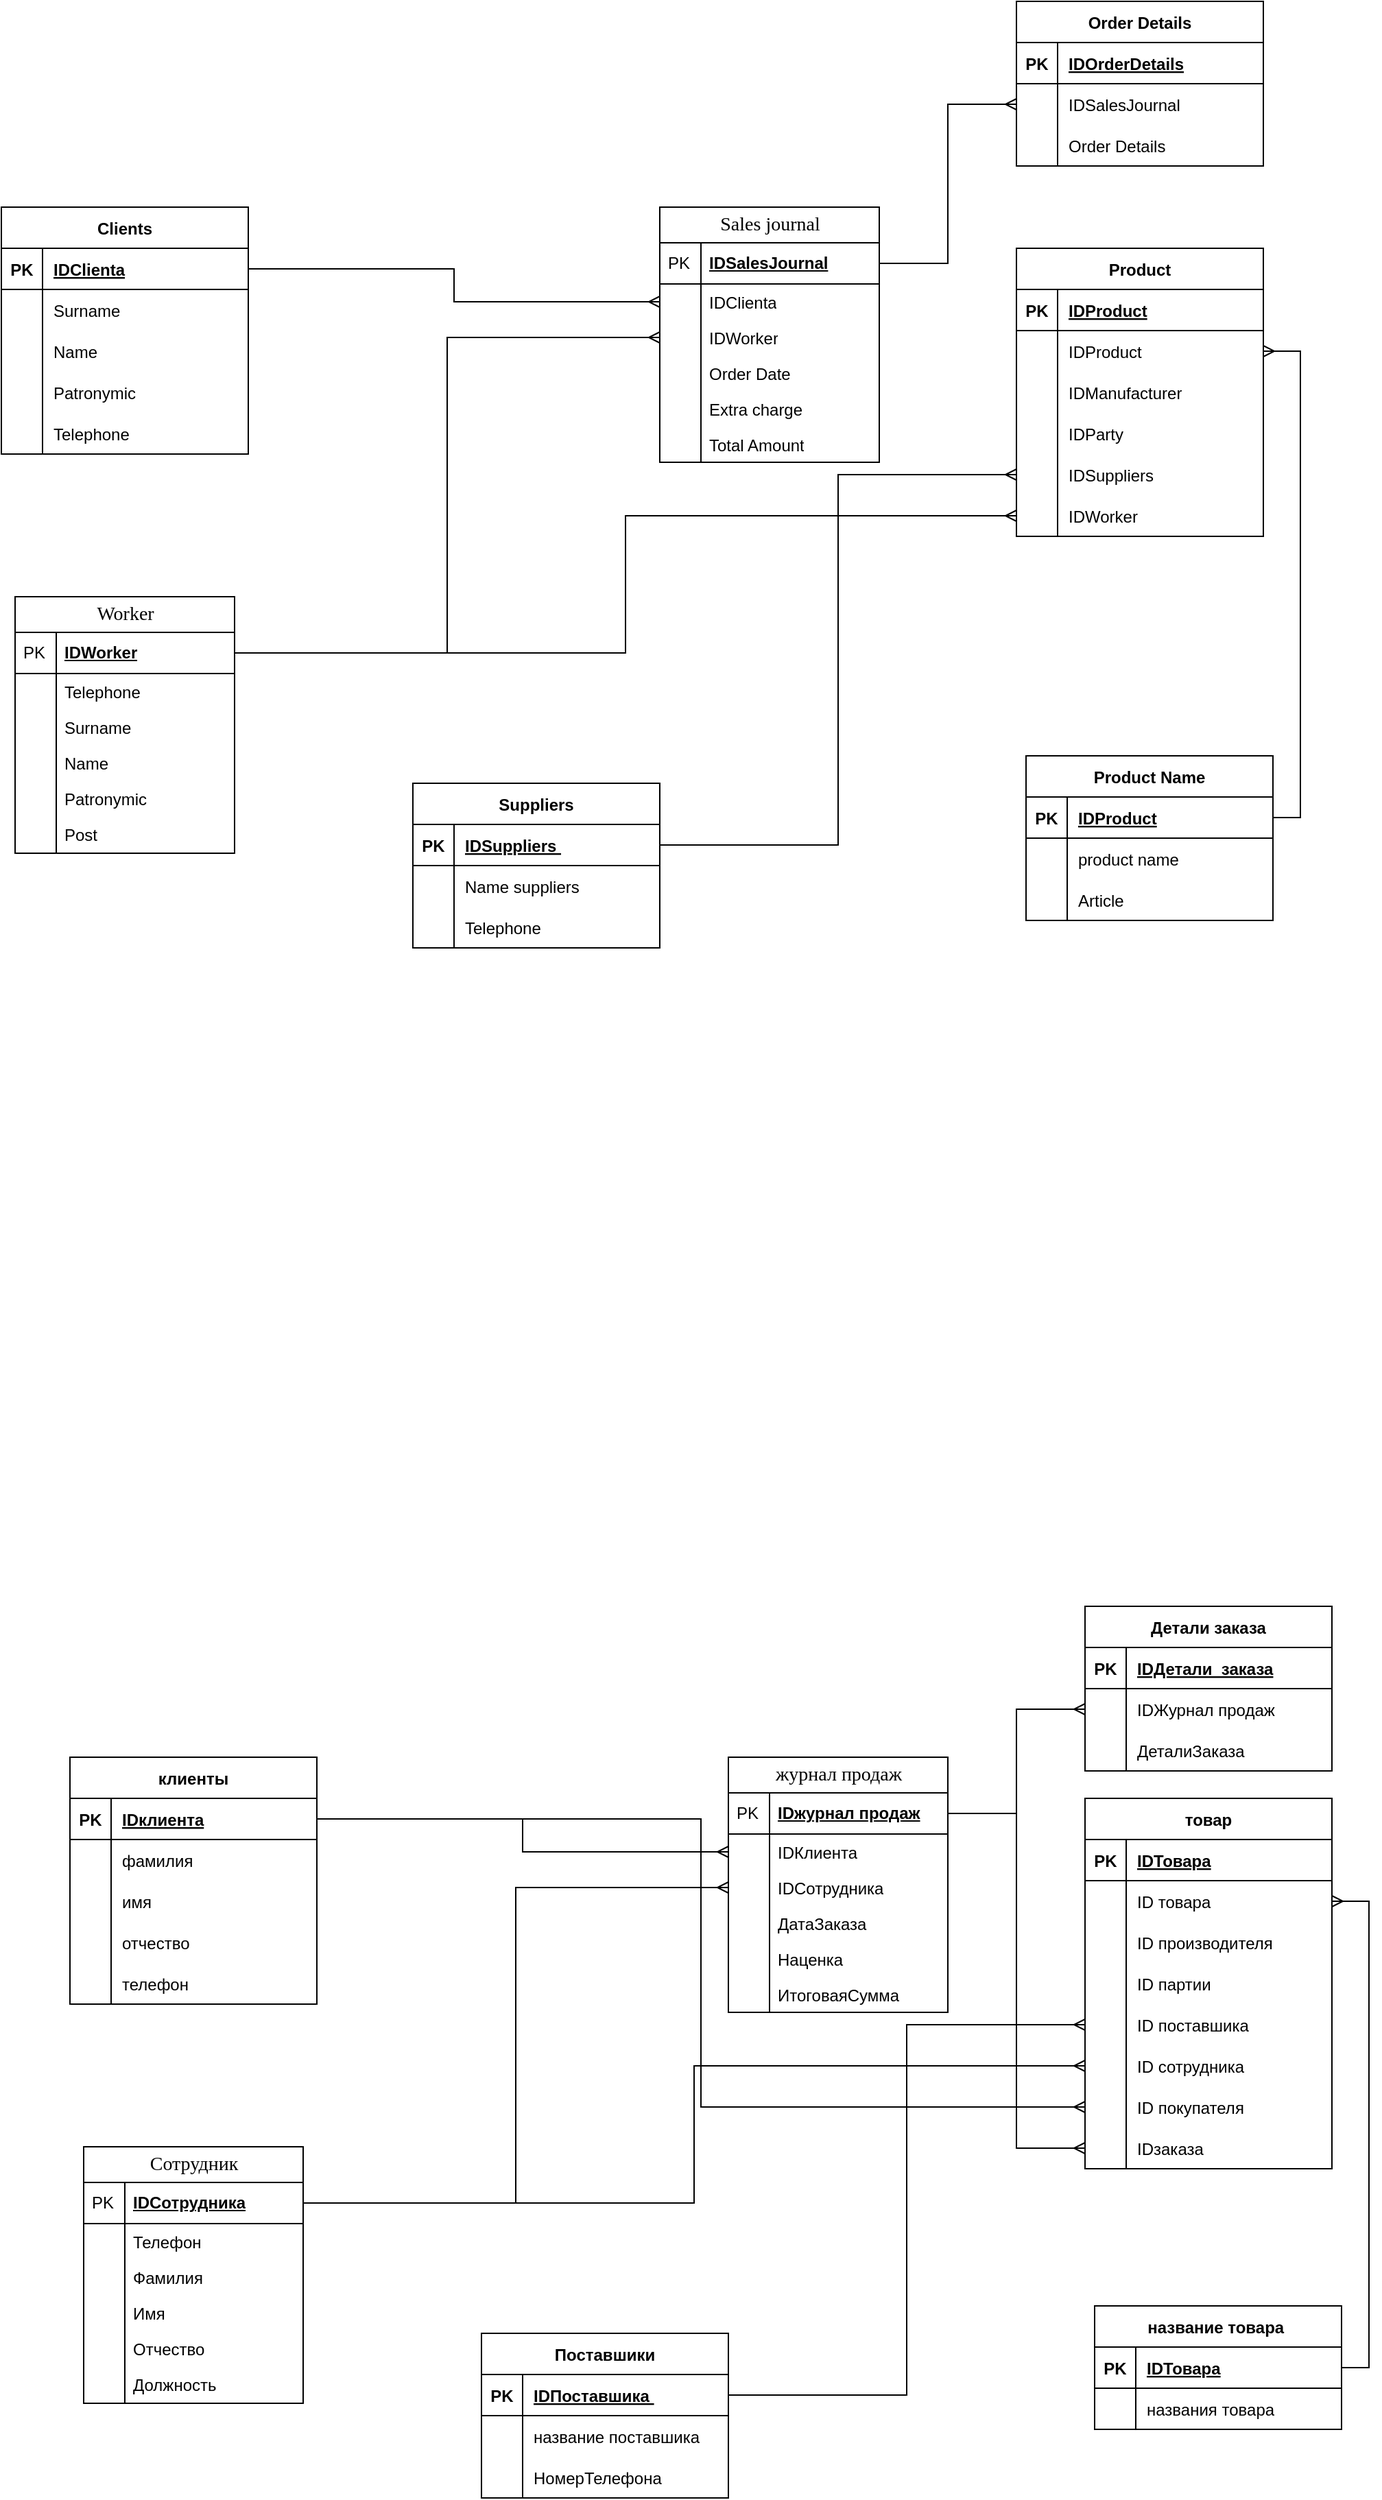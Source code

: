 <mxfile version="21.0.10" type="device"><diagram name="Страница 1" id="ZNb2tdZAMk7qgoreUx7R"><mxGraphModel dx="1434" dy="1933" grid="1" gridSize="10" guides="1" tooltips="1" connect="1" arrows="1" fold="1" page="1" pageScale="1" pageWidth="827" pageHeight="1169" math="0" shadow="0"><root><mxCell id="0"/><mxCell id="1" parent="0"/><mxCell id="b-5wNeichpKe2lHsN4aq-5" value="Clients" style="shape=table;startSize=30;container=1;collapsible=1;childLayout=tableLayout;fixedRows=1;rowLines=0;fontStyle=1;align=center;resizeLast=1;" parent="1" vertex="1"><mxGeometry x="80" y="120" width="180" height="180" as="geometry"/></mxCell><mxCell id="b-5wNeichpKe2lHsN4aq-6" value="" style="shape=tableRow;horizontal=0;startSize=0;swimlaneHead=0;swimlaneBody=0;fillColor=none;collapsible=0;dropTarget=0;points=[[0,0.5],[1,0.5]];portConstraint=eastwest;top=0;left=0;right=0;bottom=1;" parent="b-5wNeichpKe2lHsN4aq-5" vertex="1"><mxGeometry y="30" width="180" height="30" as="geometry"/></mxCell><mxCell id="b-5wNeichpKe2lHsN4aq-7" value="PK" style="shape=partialRectangle;connectable=0;fillColor=none;top=0;left=0;bottom=0;right=0;fontStyle=1;overflow=hidden;" parent="b-5wNeichpKe2lHsN4aq-6" vertex="1"><mxGeometry width="30" height="30" as="geometry"><mxRectangle width="30" height="30" as="alternateBounds"/></mxGeometry></mxCell><mxCell id="b-5wNeichpKe2lHsN4aq-8" value="IDClienta" style="shape=partialRectangle;connectable=0;fillColor=none;top=0;left=0;bottom=0;right=0;align=left;spacingLeft=6;fontStyle=5;overflow=hidden;" parent="b-5wNeichpKe2lHsN4aq-6" vertex="1"><mxGeometry x="30" width="150" height="30" as="geometry"><mxRectangle width="150" height="30" as="alternateBounds"/></mxGeometry></mxCell><mxCell id="b-5wNeichpKe2lHsN4aq-9" value="" style="shape=tableRow;horizontal=0;startSize=0;swimlaneHead=0;swimlaneBody=0;fillColor=none;collapsible=0;dropTarget=0;points=[[0,0.5],[1,0.5]];portConstraint=eastwest;top=0;left=0;right=0;bottom=0;" parent="b-5wNeichpKe2lHsN4aq-5" vertex="1"><mxGeometry y="60" width="180" height="30" as="geometry"/></mxCell><mxCell id="b-5wNeichpKe2lHsN4aq-10" value="" style="shape=partialRectangle;connectable=0;fillColor=none;top=0;left=0;bottom=0;right=0;editable=1;overflow=hidden;" parent="b-5wNeichpKe2lHsN4aq-9" vertex="1"><mxGeometry width="30" height="30" as="geometry"><mxRectangle width="30" height="30" as="alternateBounds"/></mxGeometry></mxCell><mxCell id="b-5wNeichpKe2lHsN4aq-11" value="Surname" style="shape=partialRectangle;connectable=0;fillColor=none;top=0;left=0;bottom=0;right=0;align=left;spacingLeft=6;overflow=hidden;" parent="b-5wNeichpKe2lHsN4aq-9" vertex="1"><mxGeometry x="30" width="150" height="30" as="geometry"><mxRectangle width="150" height="30" as="alternateBounds"/></mxGeometry></mxCell><mxCell id="b-5wNeichpKe2lHsN4aq-12" value="" style="shape=tableRow;horizontal=0;startSize=0;swimlaneHead=0;swimlaneBody=0;fillColor=none;collapsible=0;dropTarget=0;points=[[0,0.5],[1,0.5]];portConstraint=eastwest;top=0;left=0;right=0;bottom=0;" parent="b-5wNeichpKe2lHsN4aq-5" vertex="1"><mxGeometry y="90" width="180" height="30" as="geometry"/></mxCell><mxCell id="b-5wNeichpKe2lHsN4aq-13" value="" style="shape=partialRectangle;connectable=0;fillColor=none;top=0;left=0;bottom=0;right=0;editable=1;overflow=hidden;" parent="b-5wNeichpKe2lHsN4aq-12" vertex="1"><mxGeometry width="30" height="30" as="geometry"><mxRectangle width="30" height="30" as="alternateBounds"/></mxGeometry></mxCell><mxCell id="b-5wNeichpKe2lHsN4aq-14" value="Name" style="shape=partialRectangle;connectable=0;fillColor=none;top=0;left=0;bottom=0;right=0;align=left;spacingLeft=6;overflow=hidden;" parent="b-5wNeichpKe2lHsN4aq-12" vertex="1"><mxGeometry x="30" width="150" height="30" as="geometry"><mxRectangle width="150" height="30" as="alternateBounds"/></mxGeometry></mxCell><mxCell id="b-5wNeichpKe2lHsN4aq-15" value="" style="shape=tableRow;horizontal=0;startSize=0;swimlaneHead=0;swimlaneBody=0;fillColor=none;collapsible=0;dropTarget=0;points=[[0,0.5],[1,0.5]];portConstraint=eastwest;top=0;left=0;right=0;bottom=0;" parent="b-5wNeichpKe2lHsN4aq-5" vertex="1"><mxGeometry y="120" width="180" height="30" as="geometry"/></mxCell><mxCell id="b-5wNeichpKe2lHsN4aq-16" value="" style="shape=partialRectangle;connectable=0;fillColor=none;top=0;left=0;bottom=0;right=0;editable=1;overflow=hidden;" parent="b-5wNeichpKe2lHsN4aq-15" vertex="1"><mxGeometry width="30" height="30" as="geometry"><mxRectangle width="30" height="30" as="alternateBounds"/></mxGeometry></mxCell><mxCell id="b-5wNeichpKe2lHsN4aq-17" value="Patronymic" style="shape=partialRectangle;connectable=0;fillColor=none;top=0;left=0;bottom=0;right=0;align=left;spacingLeft=6;overflow=hidden;" parent="b-5wNeichpKe2lHsN4aq-15" vertex="1"><mxGeometry x="30" width="150" height="30" as="geometry"><mxRectangle width="150" height="30" as="alternateBounds"/></mxGeometry></mxCell><mxCell id="b-5wNeichpKe2lHsN4aq-71" value="" style="shape=tableRow;horizontal=0;startSize=0;swimlaneHead=0;swimlaneBody=0;fillColor=none;collapsible=0;dropTarget=0;points=[[0,0.5],[1,0.5]];portConstraint=eastwest;top=0;left=0;right=0;bottom=0;" parent="b-5wNeichpKe2lHsN4aq-5" vertex="1"><mxGeometry y="150" width="180" height="30" as="geometry"/></mxCell><mxCell id="b-5wNeichpKe2lHsN4aq-72" value="" style="shape=partialRectangle;connectable=0;fillColor=none;top=0;left=0;bottom=0;right=0;editable=1;overflow=hidden;" parent="b-5wNeichpKe2lHsN4aq-71" vertex="1"><mxGeometry width="30" height="30" as="geometry"><mxRectangle width="30" height="30" as="alternateBounds"/></mxGeometry></mxCell><mxCell id="b-5wNeichpKe2lHsN4aq-73" value="Telephone" style="shape=partialRectangle;connectable=0;fillColor=none;top=0;left=0;bottom=0;right=0;align=left;spacingLeft=6;overflow=hidden;" parent="b-5wNeichpKe2lHsN4aq-71" vertex="1"><mxGeometry x="30" width="150" height="30" as="geometry"><mxRectangle width="150" height="30" as="alternateBounds"/></mxGeometry></mxCell><mxCell id="b-5wNeichpKe2lHsN4aq-18" value="Product" style="shape=table;startSize=30;container=1;collapsible=1;childLayout=tableLayout;fixedRows=1;rowLines=0;fontStyle=1;align=center;resizeLast=1;" parent="1" vertex="1"><mxGeometry x="820" y="150" width="180" height="210" as="geometry"/></mxCell><mxCell id="b-5wNeichpKe2lHsN4aq-19" value="" style="shape=tableRow;horizontal=0;startSize=0;swimlaneHead=0;swimlaneBody=0;fillColor=none;collapsible=0;dropTarget=0;points=[[0,0.5],[1,0.5]];portConstraint=eastwest;top=0;left=0;right=0;bottom=1;" parent="b-5wNeichpKe2lHsN4aq-18" vertex="1"><mxGeometry y="30" width="180" height="30" as="geometry"/></mxCell><mxCell id="b-5wNeichpKe2lHsN4aq-20" value="PK" style="shape=partialRectangle;connectable=0;fillColor=none;top=0;left=0;bottom=0;right=0;fontStyle=1;overflow=hidden;" parent="b-5wNeichpKe2lHsN4aq-19" vertex="1"><mxGeometry width="30" height="30" as="geometry"><mxRectangle width="30" height="30" as="alternateBounds"/></mxGeometry></mxCell><mxCell id="b-5wNeichpKe2lHsN4aq-21" value="IDProduct" style="shape=partialRectangle;connectable=0;fillColor=none;top=0;left=0;bottom=0;right=0;align=left;spacingLeft=6;fontStyle=5;overflow=hidden;" parent="b-5wNeichpKe2lHsN4aq-19" vertex="1"><mxGeometry x="30" width="150" height="30" as="geometry"><mxRectangle width="150" height="30" as="alternateBounds"/></mxGeometry></mxCell><mxCell id="b-5wNeichpKe2lHsN4aq-22" value="" style="shape=tableRow;horizontal=0;startSize=0;swimlaneHead=0;swimlaneBody=0;fillColor=none;collapsible=0;dropTarget=0;points=[[0,0.5],[1,0.5]];portConstraint=eastwest;top=0;left=0;right=0;bottom=0;" parent="b-5wNeichpKe2lHsN4aq-18" vertex="1"><mxGeometry y="60" width="180" height="30" as="geometry"/></mxCell><mxCell id="b-5wNeichpKe2lHsN4aq-23" value="" style="shape=partialRectangle;connectable=0;fillColor=none;top=0;left=0;bottom=0;right=0;editable=1;overflow=hidden;" parent="b-5wNeichpKe2lHsN4aq-22" vertex="1"><mxGeometry width="30" height="30" as="geometry"><mxRectangle width="30" height="30" as="alternateBounds"/></mxGeometry></mxCell><mxCell id="b-5wNeichpKe2lHsN4aq-24" value="IDProduct" style="shape=partialRectangle;connectable=0;fillColor=none;top=0;left=0;bottom=0;right=0;align=left;spacingLeft=6;overflow=hidden;" parent="b-5wNeichpKe2lHsN4aq-22" vertex="1"><mxGeometry x="30" width="150" height="30" as="geometry"><mxRectangle width="150" height="30" as="alternateBounds"/></mxGeometry></mxCell><mxCell id="b-5wNeichpKe2lHsN4aq-25" value="" style="shape=tableRow;horizontal=0;startSize=0;swimlaneHead=0;swimlaneBody=0;fillColor=none;collapsible=0;dropTarget=0;points=[[0,0.5],[1,0.5]];portConstraint=eastwest;top=0;left=0;right=0;bottom=0;" parent="b-5wNeichpKe2lHsN4aq-18" vertex="1"><mxGeometry y="90" width="180" height="30" as="geometry"/></mxCell><mxCell id="b-5wNeichpKe2lHsN4aq-26" value="" style="shape=partialRectangle;connectable=0;fillColor=none;top=0;left=0;bottom=0;right=0;editable=1;overflow=hidden;" parent="b-5wNeichpKe2lHsN4aq-25" vertex="1"><mxGeometry width="30" height="30" as="geometry"><mxRectangle width="30" height="30" as="alternateBounds"/></mxGeometry></mxCell><mxCell id="b-5wNeichpKe2lHsN4aq-27" value="IDManufacturer" style="shape=partialRectangle;connectable=0;fillColor=none;top=0;left=0;bottom=0;right=0;align=left;spacingLeft=6;overflow=hidden;" parent="b-5wNeichpKe2lHsN4aq-25" vertex="1"><mxGeometry x="30" width="150" height="30" as="geometry"><mxRectangle width="150" height="30" as="alternateBounds"/></mxGeometry></mxCell><mxCell id="b-5wNeichpKe2lHsN4aq-28" value="" style="shape=tableRow;horizontal=0;startSize=0;swimlaneHead=0;swimlaneBody=0;fillColor=none;collapsible=0;dropTarget=0;points=[[0,0.5],[1,0.5]];portConstraint=eastwest;top=0;left=0;right=0;bottom=0;" parent="b-5wNeichpKe2lHsN4aq-18" vertex="1"><mxGeometry y="120" width="180" height="30" as="geometry"/></mxCell><mxCell id="b-5wNeichpKe2lHsN4aq-29" value="" style="shape=partialRectangle;connectable=0;fillColor=none;top=0;left=0;bottom=0;right=0;editable=1;overflow=hidden;" parent="b-5wNeichpKe2lHsN4aq-28" vertex="1"><mxGeometry width="30" height="30" as="geometry"><mxRectangle width="30" height="30" as="alternateBounds"/></mxGeometry></mxCell><mxCell id="b-5wNeichpKe2lHsN4aq-30" value="IDParty" style="shape=partialRectangle;connectable=0;fillColor=none;top=0;left=0;bottom=0;right=0;align=left;spacingLeft=6;overflow=hidden;" parent="b-5wNeichpKe2lHsN4aq-28" vertex="1"><mxGeometry x="30" width="150" height="30" as="geometry"><mxRectangle width="150" height="30" as="alternateBounds"/></mxGeometry></mxCell><mxCell id="b-5wNeichpKe2lHsN4aq-125" value="" style="shape=tableRow;horizontal=0;startSize=0;swimlaneHead=0;swimlaneBody=0;fillColor=none;collapsible=0;dropTarget=0;points=[[0,0.5],[1,0.5]];portConstraint=eastwest;top=0;left=0;right=0;bottom=0;" parent="b-5wNeichpKe2lHsN4aq-18" vertex="1"><mxGeometry y="150" width="180" height="30" as="geometry"/></mxCell><mxCell id="b-5wNeichpKe2lHsN4aq-126" value="" style="shape=partialRectangle;connectable=0;fillColor=none;top=0;left=0;bottom=0;right=0;editable=1;overflow=hidden;" parent="b-5wNeichpKe2lHsN4aq-125" vertex="1"><mxGeometry width="30" height="30" as="geometry"><mxRectangle width="30" height="30" as="alternateBounds"/></mxGeometry></mxCell><mxCell id="b-5wNeichpKe2lHsN4aq-127" value="IDSuppliers" style="shape=partialRectangle;connectable=0;fillColor=none;top=0;left=0;bottom=0;right=0;align=left;spacingLeft=6;overflow=hidden;" parent="b-5wNeichpKe2lHsN4aq-125" vertex="1"><mxGeometry x="30" width="150" height="30" as="geometry"><mxRectangle width="150" height="30" as="alternateBounds"/></mxGeometry></mxCell><mxCell id="b-5wNeichpKe2lHsN4aq-128" value="" style="shape=tableRow;horizontal=0;startSize=0;swimlaneHead=0;swimlaneBody=0;fillColor=none;collapsible=0;dropTarget=0;points=[[0,0.5],[1,0.5]];portConstraint=eastwest;top=0;left=0;right=0;bottom=0;" parent="b-5wNeichpKe2lHsN4aq-18" vertex="1"><mxGeometry y="180" width="180" height="30" as="geometry"/></mxCell><mxCell id="b-5wNeichpKe2lHsN4aq-129" value="" style="shape=partialRectangle;connectable=0;fillColor=none;top=0;left=0;bottom=0;right=0;editable=1;overflow=hidden;" parent="b-5wNeichpKe2lHsN4aq-128" vertex="1"><mxGeometry width="30" height="30" as="geometry"><mxRectangle width="30" height="30" as="alternateBounds"/></mxGeometry></mxCell><mxCell id="b-5wNeichpKe2lHsN4aq-130" value="IDWorker" style="shape=partialRectangle;connectable=0;fillColor=none;top=0;left=0;bottom=0;right=0;align=left;spacingLeft=6;overflow=hidden;" parent="b-5wNeichpKe2lHsN4aq-128" vertex="1"><mxGeometry x="30" width="150" height="30" as="geometry"><mxRectangle width="150" height="30" as="alternateBounds"/></mxGeometry></mxCell><mxCell id="b-5wNeichpKe2lHsN4aq-80" value="Worker" style="swimlane;html=1;fontStyle=0;childLayout=stackLayout;horizontal=1;startSize=26;horizontalStack=0;resizeParent=1;resizeLast=0;collapsible=1;marginBottom=0;swimlaneFillColor=#ffffff;align=center;rounded=0;shadow=0;comic=0;labelBackgroundColor=none;strokeWidth=1;fontFamily=Verdana;fontSize=14;swimlaneLine=1;" parent="1" vertex="1"><mxGeometry x="90" y="404" width="160" height="187" as="geometry"><mxRectangle x="500" y="140" width="90" height="30" as="alternateBounds"/></mxGeometry></mxCell><mxCell id="b-5wNeichpKe2lHsN4aq-81" value="IDWorker" style="shape=partialRectangle;top=0;left=0;right=0;bottom=1;html=1;align=left;verticalAlign=middle;fillColor=none;spacingLeft=34;spacingRight=4;whiteSpace=wrap;overflow=hidden;rotatable=0;points=[[0,0.5],[1,0.5]];portConstraint=eastwest;dropTarget=0;fontStyle=5;" parent="b-5wNeichpKe2lHsN4aq-80" vertex="1"><mxGeometry y="26" width="160" height="30" as="geometry"/></mxCell><mxCell id="b-5wNeichpKe2lHsN4aq-82" value="PK" style="shape=partialRectangle;top=0;left=0;bottom=0;html=1;fillColor=none;align=left;verticalAlign=middle;spacingLeft=4;spacingRight=4;whiteSpace=wrap;overflow=hidden;rotatable=0;points=[];portConstraint=eastwest;part=1;" parent="b-5wNeichpKe2lHsN4aq-81" vertex="1" connectable="0"><mxGeometry width="30" height="30" as="geometry"/></mxCell><mxCell id="b-5wNeichpKe2lHsN4aq-83" value="&lt;span style=&quot;&quot;&gt;Telephone&lt;/span&gt;" style="shape=partialRectangle;top=0;left=0;right=0;bottom=0;html=1;align=left;verticalAlign=top;fillColor=none;spacingLeft=34;spacingRight=4;whiteSpace=wrap;overflow=hidden;rotatable=0;points=[[0,0.5],[1,0.5]];portConstraint=eastwest;dropTarget=0;" parent="b-5wNeichpKe2lHsN4aq-80" vertex="1"><mxGeometry y="56" width="160" height="26" as="geometry"/></mxCell><mxCell id="b-5wNeichpKe2lHsN4aq-84" value="" style="shape=partialRectangle;top=0;left=0;bottom=0;html=1;fillColor=none;align=left;verticalAlign=top;spacingLeft=4;spacingRight=4;whiteSpace=wrap;overflow=hidden;rotatable=0;points=[];portConstraint=eastwest;part=1;" parent="b-5wNeichpKe2lHsN4aq-83" vertex="1" connectable="0"><mxGeometry width="30" height="26" as="geometry"/></mxCell><mxCell id="b-5wNeichpKe2lHsN4aq-85" value="&lt;span style=&quot;&quot;&gt;Surname&lt;/span&gt;" style="shape=partialRectangle;top=0;left=0;right=0;bottom=0;html=1;align=left;verticalAlign=top;fillColor=none;spacingLeft=34;spacingRight=4;whiteSpace=wrap;overflow=hidden;rotatable=0;points=[[0,0.5],[1,0.5]];portConstraint=eastwest;dropTarget=0;" parent="b-5wNeichpKe2lHsN4aq-80" vertex="1"><mxGeometry y="82" width="160" height="26" as="geometry"/></mxCell><mxCell id="b-5wNeichpKe2lHsN4aq-86" value="" style="shape=partialRectangle;top=0;left=0;bottom=0;html=1;fillColor=none;align=left;verticalAlign=top;spacingLeft=4;spacingRight=4;whiteSpace=wrap;overflow=hidden;rotatable=0;points=[];portConstraint=eastwest;part=1;" parent="b-5wNeichpKe2lHsN4aq-85" vertex="1" connectable="0"><mxGeometry width="30" height="26" as="geometry"/></mxCell><mxCell id="b-5wNeichpKe2lHsN4aq-87" value="&lt;span style=&quot;&quot;&gt;Name&lt;/span&gt;" style="shape=partialRectangle;top=0;left=0;right=0;bottom=0;html=1;align=left;verticalAlign=top;fillColor=none;spacingLeft=34;spacingRight=4;whiteSpace=wrap;overflow=hidden;rotatable=0;points=[[0,0.5],[1,0.5]];portConstraint=eastwest;dropTarget=0;" parent="b-5wNeichpKe2lHsN4aq-80" vertex="1"><mxGeometry y="108" width="160" height="26" as="geometry"/></mxCell><mxCell id="b-5wNeichpKe2lHsN4aq-88" value="" style="shape=partialRectangle;top=0;left=0;bottom=0;html=1;fillColor=none;align=left;verticalAlign=top;spacingLeft=4;spacingRight=4;whiteSpace=wrap;overflow=hidden;rotatable=0;points=[];portConstraint=eastwest;part=1;" parent="b-5wNeichpKe2lHsN4aq-87" vertex="1" connectable="0"><mxGeometry width="30" height="26" as="geometry"/></mxCell><mxCell id="b-5wNeichpKe2lHsN4aq-89" value="&lt;span style=&quot;&quot;&gt;Patronymic&lt;/span&gt;" style="shape=partialRectangle;top=0;left=0;right=0;bottom=0;html=1;align=left;verticalAlign=top;fillColor=none;spacingLeft=34;spacingRight=4;whiteSpace=wrap;overflow=hidden;rotatable=0;points=[[0,0.5],[1,0.5]];portConstraint=eastwest;dropTarget=0;" parent="b-5wNeichpKe2lHsN4aq-80" vertex="1"><mxGeometry y="134" width="160" height="26" as="geometry"/></mxCell><mxCell id="b-5wNeichpKe2lHsN4aq-90" value="" style="shape=partialRectangle;top=0;left=0;bottom=0;html=1;fillColor=none;align=left;verticalAlign=top;spacingLeft=4;spacingRight=4;whiteSpace=wrap;overflow=hidden;rotatable=0;points=[];portConstraint=eastwest;part=1;" parent="b-5wNeichpKe2lHsN4aq-89" vertex="1" connectable="0"><mxGeometry width="30" height="26" as="geometry"/></mxCell><mxCell id="b-5wNeichpKe2lHsN4aq-93" value="Post" style="shape=partialRectangle;top=0;left=0;right=0;bottom=0;html=1;align=left;verticalAlign=top;fillColor=none;spacingLeft=34;spacingRight=4;whiteSpace=wrap;overflow=hidden;rotatable=0;points=[[0,0.5],[1,0.5]];portConstraint=eastwest;dropTarget=0;" parent="b-5wNeichpKe2lHsN4aq-80" vertex="1"><mxGeometry y="160" width="160" height="26" as="geometry"/></mxCell><mxCell id="b-5wNeichpKe2lHsN4aq-94" value="" style="shape=partialRectangle;top=0;left=0;bottom=0;html=1;fillColor=none;align=left;verticalAlign=top;spacingLeft=4;spacingRight=4;whiteSpace=wrap;overflow=hidden;rotatable=0;points=[];portConstraint=eastwest;part=1;" parent="b-5wNeichpKe2lHsN4aq-93" vertex="1" connectable="0"><mxGeometry width="30" height="26" as="geometry"/></mxCell><mxCell id="b-5wNeichpKe2lHsN4aq-98" value="Sales journal" style="swimlane;html=1;fontStyle=0;childLayout=stackLayout;horizontal=1;startSize=26;horizontalStack=0;resizeParent=1;resizeLast=0;collapsible=1;marginBottom=0;swimlaneFillColor=#ffffff;align=center;rounded=0;shadow=0;comic=0;labelBackgroundColor=none;strokeWidth=1;fontFamily=Verdana;fontSize=14;swimlaneLine=1;" parent="1" vertex="1"><mxGeometry x="560" y="120" width="160" height="186" as="geometry"><mxRectangle x="500" y="140" width="90" height="30" as="alternateBounds"/></mxGeometry></mxCell><mxCell id="b-5wNeichpKe2lHsN4aq-99" value="IDSalesJournal" style="shape=partialRectangle;top=0;left=0;right=0;bottom=1;html=1;align=left;verticalAlign=middle;fillColor=none;spacingLeft=34;spacingRight=4;whiteSpace=wrap;overflow=hidden;rotatable=0;points=[[0,0.5],[1,0.5]];portConstraint=eastwest;dropTarget=0;fontStyle=5;" parent="b-5wNeichpKe2lHsN4aq-98" vertex="1"><mxGeometry y="26" width="160" height="30" as="geometry"/></mxCell><mxCell id="b-5wNeichpKe2lHsN4aq-100" value="PK" style="shape=partialRectangle;top=0;left=0;bottom=0;html=1;fillColor=none;align=left;verticalAlign=middle;spacingLeft=4;spacingRight=4;whiteSpace=wrap;overflow=hidden;rotatable=0;points=[];portConstraint=eastwest;part=1;" parent="b-5wNeichpKe2lHsN4aq-99" vertex="1" connectable="0"><mxGeometry width="30" height="30" as="geometry"/></mxCell><mxCell id="b-5wNeichpKe2lHsN4aq-101" value="IDClienta" style="shape=partialRectangle;top=0;left=0;right=0;bottom=0;html=1;align=left;verticalAlign=top;fillColor=none;spacingLeft=34;spacingRight=4;whiteSpace=wrap;overflow=hidden;rotatable=0;points=[[0,0.5],[1,0.5]];portConstraint=eastwest;dropTarget=0;" parent="b-5wNeichpKe2lHsN4aq-98" vertex="1"><mxGeometry y="56" width="160" height="26" as="geometry"/></mxCell><mxCell id="b-5wNeichpKe2lHsN4aq-102" value="" style="shape=partialRectangle;top=0;left=0;bottom=0;html=1;fillColor=none;align=left;verticalAlign=top;spacingLeft=4;spacingRight=4;whiteSpace=wrap;overflow=hidden;rotatable=0;points=[];portConstraint=eastwest;part=1;" parent="b-5wNeichpKe2lHsN4aq-101" vertex="1" connectable="0"><mxGeometry width="30" height="26" as="geometry"/></mxCell><mxCell id="b-5wNeichpKe2lHsN4aq-103" value="IDWorker" style="shape=partialRectangle;top=0;left=0;right=0;bottom=0;html=1;align=left;verticalAlign=top;fillColor=none;spacingLeft=34;spacingRight=4;whiteSpace=wrap;overflow=hidden;rotatable=0;points=[[0,0.5],[1,0.5]];portConstraint=eastwest;dropTarget=0;" parent="b-5wNeichpKe2lHsN4aq-98" vertex="1"><mxGeometry y="82" width="160" height="26" as="geometry"/></mxCell><mxCell id="b-5wNeichpKe2lHsN4aq-104" value="" style="shape=partialRectangle;top=0;left=0;bottom=0;html=1;fillColor=none;align=left;verticalAlign=top;spacingLeft=4;spacingRight=4;whiteSpace=wrap;overflow=hidden;rotatable=0;points=[];portConstraint=eastwest;part=1;" parent="b-5wNeichpKe2lHsN4aq-103" vertex="1" connectable="0"><mxGeometry width="30" height="26" as="geometry"/></mxCell><mxCell id="b-5wNeichpKe2lHsN4aq-105" value="Order Date" style="shape=partialRectangle;top=0;left=0;right=0;bottom=0;html=1;align=left;verticalAlign=top;fillColor=none;spacingLeft=34;spacingRight=4;whiteSpace=wrap;overflow=hidden;rotatable=0;points=[[0,0.5],[1,0.5]];portConstraint=eastwest;dropTarget=0;" parent="b-5wNeichpKe2lHsN4aq-98" vertex="1"><mxGeometry y="108" width="160" height="26" as="geometry"/></mxCell><mxCell id="b-5wNeichpKe2lHsN4aq-106" value="" style="shape=partialRectangle;top=0;left=0;bottom=0;html=1;fillColor=none;align=left;verticalAlign=top;spacingLeft=4;spacingRight=4;whiteSpace=wrap;overflow=hidden;rotatable=0;points=[];portConstraint=eastwest;part=1;" parent="b-5wNeichpKe2lHsN4aq-105" vertex="1" connectable="0"><mxGeometry width="30" height="26" as="geometry"/></mxCell><mxCell id="b-5wNeichpKe2lHsN4aq-109" value="Extra charge" style="shape=partialRectangle;top=0;left=0;right=0;bottom=0;html=1;align=left;verticalAlign=top;fillColor=none;spacingLeft=34;spacingRight=4;whiteSpace=wrap;overflow=hidden;rotatable=0;points=[[0,0.5],[1,0.5]];portConstraint=eastwest;dropTarget=0;" parent="b-5wNeichpKe2lHsN4aq-98" vertex="1"><mxGeometry y="134" width="160" height="26" as="geometry"/></mxCell><mxCell id="b-5wNeichpKe2lHsN4aq-110" value="" style="shape=partialRectangle;top=0;left=0;bottom=0;html=1;fillColor=none;align=left;verticalAlign=top;spacingLeft=4;spacingRight=4;whiteSpace=wrap;overflow=hidden;rotatable=0;points=[];portConstraint=eastwest;part=1;" parent="b-5wNeichpKe2lHsN4aq-109" vertex="1" connectable="0"><mxGeometry width="30" height="26" as="geometry"/></mxCell><mxCell id="b-5wNeichpKe2lHsN4aq-111" value="Total Amount" style="shape=partialRectangle;top=0;left=0;right=0;bottom=0;html=1;align=left;verticalAlign=top;fillColor=none;spacingLeft=34;spacingRight=4;whiteSpace=wrap;overflow=hidden;rotatable=0;points=[[0,0.5],[1,0.5]];portConstraint=eastwest;dropTarget=0;" parent="b-5wNeichpKe2lHsN4aq-98" vertex="1"><mxGeometry y="160" width="160" height="26" as="geometry"/></mxCell><mxCell id="b-5wNeichpKe2lHsN4aq-112" value="" style="shape=partialRectangle;top=0;left=0;bottom=0;html=1;fillColor=none;align=left;verticalAlign=top;spacingLeft=4;spacingRight=4;whiteSpace=wrap;overflow=hidden;rotatable=0;points=[];portConstraint=eastwest;part=1;" parent="b-5wNeichpKe2lHsN4aq-111" vertex="1" connectable="0"><mxGeometry width="30" height="26" as="geometry"/></mxCell><mxCell id="b-5wNeichpKe2lHsN4aq-137" value="Product Name" style="shape=table;startSize=30;container=1;collapsible=1;childLayout=tableLayout;fixedRows=1;rowLines=0;fontStyle=1;align=center;resizeLast=1;" parent="1" vertex="1"><mxGeometry x="827" y="520" width="180" height="120" as="geometry"/></mxCell><mxCell id="b-5wNeichpKe2lHsN4aq-138" value="" style="shape=tableRow;horizontal=0;startSize=0;swimlaneHead=0;swimlaneBody=0;fillColor=none;collapsible=0;dropTarget=0;points=[[0,0.5],[1,0.5]];portConstraint=eastwest;top=0;left=0;right=0;bottom=1;" parent="b-5wNeichpKe2lHsN4aq-137" vertex="1"><mxGeometry y="30" width="180" height="30" as="geometry"/></mxCell><mxCell id="b-5wNeichpKe2lHsN4aq-139" value="PK" style="shape=partialRectangle;connectable=0;fillColor=none;top=0;left=0;bottom=0;right=0;fontStyle=1;overflow=hidden;" parent="b-5wNeichpKe2lHsN4aq-138" vertex="1"><mxGeometry width="30" height="30" as="geometry"><mxRectangle width="30" height="30" as="alternateBounds"/></mxGeometry></mxCell><mxCell id="b-5wNeichpKe2lHsN4aq-140" value="IDProduct" style="shape=partialRectangle;connectable=0;fillColor=none;top=0;left=0;bottom=0;right=0;align=left;spacingLeft=6;fontStyle=5;overflow=hidden;" parent="b-5wNeichpKe2lHsN4aq-138" vertex="1"><mxGeometry x="30" width="150" height="30" as="geometry"><mxRectangle width="150" height="30" as="alternateBounds"/></mxGeometry></mxCell><mxCell id="b-5wNeichpKe2lHsN4aq-141" value="" style="shape=tableRow;horizontal=0;startSize=0;swimlaneHead=0;swimlaneBody=0;fillColor=none;collapsible=0;dropTarget=0;points=[[0,0.5],[1,0.5]];portConstraint=eastwest;top=0;left=0;right=0;bottom=0;" parent="b-5wNeichpKe2lHsN4aq-137" vertex="1"><mxGeometry y="60" width="180" height="30" as="geometry"/></mxCell><mxCell id="b-5wNeichpKe2lHsN4aq-142" value="" style="shape=partialRectangle;connectable=0;fillColor=none;top=0;left=0;bottom=0;right=0;editable=1;overflow=hidden;" parent="b-5wNeichpKe2lHsN4aq-141" vertex="1"><mxGeometry width="30" height="30" as="geometry"><mxRectangle width="30" height="30" as="alternateBounds"/></mxGeometry></mxCell><mxCell id="b-5wNeichpKe2lHsN4aq-143" value="product name" style="shape=partialRectangle;connectable=0;fillColor=none;top=0;left=0;bottom=0;right=0;align=left;spacingLeft=6;overflow=hidden;" parent="b-5wNeichpKe2lHsN4aq-141" vertex="1"><mxGeometry x="30" width="150" height="30" as="geometry"><mxRectangle width="150" height="30" as="alternateBounds"/></mxGeometry></mxCell><mxCell id="-cg6gERdnLke5yXcdw_n-183" value="" style="shape=tableRow;horizontal=0;startSize=0;swimlaneHead=0;swimlaneBody=0;fillColor=none;collapsible=0;dropTarget=0;points=[[0,0.5],[1,0.5]];portConstraint=eastwest;top=0;left=0;right=0;bottom=0;" parent="b-5wNeichpKe2lHsN4aq-137" vertex="1"><mxGeometry y="90" width="180" height="30" as="geometry"/></mxCell><mxCell id="-cg6gERdnLke5yXcdw_n-184" value="" style="shape=partialRectangle;connectable=0;fillColor=none;top=0;left=0;bottom=0;right=0;editable=1;overflow=hidden;" parent="-cg6gERdnLke5yXcdw_n-183" vertex="1"><mxGeometry width="30" height="30" as="geometry"><mxRectangle width="30" height="30" as="alternateBounds"/></mxGeometry></mxCell><mxCell id="-cg6gERdnLke5yXcdw_n-185" value="Article" style="shape=partialRectangle;connectable=0;fillColor=none;top=0;left=0;bottom=0;right=0;align=left;spacingLeft=6;overflow=hidden;" parent="-cg6gERdnLke5yXcdw_n-183" vertex="1"><mxGeometry x="30" width="150" height="30" as="geometry"><mxRectangle width="150" height="30" as="alternateBounds"/></mxGeometry></mxCell><mxCell id="b-5wNeichpKe2lHsN4aq-151" style="edgeStyle=orthogonalEdgeStyle;rounded=0;orthogonalLoop=1;jettySize=auto;html=1;exitX=1;exitY=0.5;exitDx=0;exitDy=0;entryX=0;entryY=0.5;entryDx=0;entryDy=0;endArrow=ERmany;endFill=0;" parent="1" source="b-5wNeichpKe2lHsN4aq-81" target="b-5wNeichpKe2lHsN4aq-103" edge="1"><mxGeometry relative="1" as="geometry"/></mxCell><mxCell id="b-5wNeichpKe2lHsN4aq-153" value="Suppliers" style="shape=table;startSize=30;container=1;collapsible=1;childLayout=tableLayout;fixedRows=1;rowLines=0;fontStyle=1;align=center;resizeLast=1;" parent="1" vertex="1"><mxGeometry x="380" y="540" width="180" height="120" as="geometry"/></mxCell><mxCell id="b-5wNeichpKe2lHsN4aq-154" value="" style="shape=tableRow;horizontal=0;startSize=0;swimlaneHead=0;swimlaneBody=0;fillColor=none;collapsible=0;dropTarget=0;points=[[0,0.5],[1,0.5]];portConstraint=eastwest;top=0;left=0;right=0;bottom=1;" parent="b-5wNeichpKe2lHsN4aq-153" vertex="1"><mxGeometry y="30" width="180" height="30" as="geometry"/></mxCell><mxCell id="b-5wNeichpKe2lHsN4aq-155" value="PK" style="shape=partialRectangle;connectable=0;fillColor=none;top=0;left=0;bottom=0;right=0;fontStyle=1;overflow=hidden;" parent="b-5wNeichpKe2lHsN4aq-154" vertex="1"><mxGeometry width="30" height="30" as="geometry"><mxRectangle width="30" height="30" as="alternateBounds"/></mxGeometry></mxCell><mxCell id="b-5wNeichpKe2lHsN4aq-156" value="IDSuppliers " style="shape=partialRectangle;connectable=0;fillColor=none;top=0;left=0;bottom=0;right=0;align=left;spacingLeft=6;fontStyle=5;overflow=hidden;" parent="b-5wNeichpKe2lHsN4aq-154" vertex="1"><mxGeometry x="30" width="150" height="30" as="geometry"><mxRectangle width="150" height="30" as="alternateBounds"/></mxGeometry></mxCell><mxCell id="b-5wNeichpKe2lHsN4aq-157" value="" style="shape=tableRow;horizontal=0;startSize=0;swimlaneHead=0;swimlaneBody=0;fillColor=none;collapsible=0;dropTarget=0;points=[[0,0.5],[1,0.5]];portConstraint=eastwest;top=0;left=0;right=0;bottom=0;" parent="b-5wNeichpKe2lHsN4aq-153" vertex="1"><mxGeometry y="60" width="180" height="30" as="geometry"/></mxCell><mxCell id="b-5wNeichpKe2lHsN4aq-158" value="" style="shape=partialRectangle;connectable=0;fillColor=none;top=0;left=0;bottom=0;right=0;editable=1;overflow=hidden;" parent="b-5wNeichpKe2lHsN4aq-157" vertex="1"><mxGeometry width="30" height="30" as="geometry"><mxRectangle width="30" height="30" as="alternateBounds"/></mxGeometry></mxCell><mxCell id="b-5wNeichpKe2lHsN4aq-159" value="Name suppliers" style="shape=partialRectangle;connectable=0;fillColor=none;top=0;left=0;bottom=0;right=0;align=left;spacingLeft=6;overflow=hidden;" parent="b-5wNeichpKe2lHsN4aq-157" vertex="1"><mxGeometry x="30" width="150" height="30" as="geometry"><mxRectangle width="150" height="30" as="alternateBounds"/></mxGeometry></mxCell><mxCell id="b-5wNeichpKe2lHsN4aq-191" value="" style="shape=tableRow;horizontal=0;startSize=0;swimlaneHead=0;swimlaneBody=0;fillColor=none;collapsible=0;dropTarget=0;points=[[0,0.5],[1,0.5]];portConstraint=eastwest;top=0;left=0;right=0;bottom=0;" parent="b-5wNeichpKe2lHsN4aq-153" vertex="1"><mxGeometry y="90" width="180" height="30" as="geometry"/></mxCell><mxCell id="b-5wNeichpKe2lHsN4aq-192" value="" style="shape=partialRectangle;connectable=0;fillColor=none;top=0;left=0;bottom=0;right=0;editable=1;overflow=hidden;" parent="b-5wNeichpKe2lHsN4aq-191" vertex="1"><mxGeometry width="30" height="30" as="geometry"><mxRectangle width="30" height="30" as="alternateBounds"/></mxGeometry></mxCell><mxCell id="b-5wNeichpKe2lHsN4aq-193" value="Telephone" style="shape=partialRectangle;connectable=0;fillColor=none;top=0;left=0;bottom=0;right=0;align=left;spacingLeft=6;overflow=hidden;" parent="b-5wNeichpKe2lHsN4aq-191" vertex="1"><mxGeometry x="30" width="150" height="30" as="geometry"><mxRectangle width="150" height="30" as="alternateBounds"/></mxGeometry></mxCell><mxCell id="b-5wNeichpKe2lHsN4aq-175" style="edgeStyle=orthogonalEdgeStyle;rounded=0;orthogonalLoop=1;jettySize=auto;html=1;exitX=1;exitY=0.5;exitDx=0;exitDy=0;endArrow=ERmany;endFill=0;" parent="1" source="b-5wNeichpKe2lHsN4aq-138" target="b-5wNeichpKe2lHsN4aq-22" edge="1"><mxGeometry relative="1" as="geometry"/></mxCell><mxCell id="b-5wNeichpKe2lHsN4aq-186" style="edgeStyle=orthogonalEdgeStyle;rounded=0;orthogonalLoop=1;jettySize=auto;html=1;exitX=1;exitY=0.5;exitDx=0;exitDy=0;entryX=0;entryY=0.5;entryDx=0;entryDy=0;endArrow=ERmany;endFill=0;" parent="1" source="b-5wNeichpKe2lHsN4aq-154" target="b-5wNeichpKe2lHsN4aq-125" edge="1"><mxGeometry relative="1" as="geometry"/></mxCell><mxCell id="b-5wNeichpKe2lHsN4aq-187" style="edgeStyle=orthogonalEdgeStyle;rounded=0;orthogonalLoop=1;jettySize=auto;html=1;exitX=1;exitY=0.5;exitDx=0;exitDy=0;endArrow=ERmany;endFill=0;" parent="1" source="b-5wNeichpKe2lHsN4aq-81" target="b-5wNeichpKe2lHsN4aq-128" edge="1"><mxGeometry relative="1" as="geometry"/></mxCell><mxCell id="b-5wNeichpKe2lHsN4aq-188" style="edgeStyle=orthogonalEdgeStyle;rounded=0;orthogonalLoop=1;jettySize=auto;html=1;exitX=1;exitY=0.5;exitDx=0;exitDy=0;endArrow=ERmany;endFill=0;" parent="1" source="b-5wNeichpKe2lHsN4aq-6" target="b-5wNeichpKe2lHsN4aq-101" edge="1"><mxGeometry relative="1" as="geometry"/></mxCell><mxCell id="-cg6gERdnLke5yXcdw_n-92" value="клиенты" style="shape=table;startSize=30;container=1;collapsible=1;childLayout=tableLayout;fixedRows=1;rowLines=0;fontStyle=1;align=center;resizeLast=1;" parent="1" vertex="1"><mxGeometry x="130" y="1250" width="180" height="180" as="geometry"/></mxCell><mxCell id="-cg6gERdnLke5yXcdw_n-93" value="" style="shape=tableRow;horizontal=0;startSize=0;swimlaneHead=0;swimlaneBody=0;fillColor=none;collapsible=0;dropTarget=0;points=[[0,0.5],[1,0.5]];portConstraint=eastwest;top=0;left=0;right=0;bottom=1;" parent="-cg6gERdnLke5yXcdw_n-92" vertex="1"><mxGeometry y="30" width="180" height="30" as="geometry"/></mxCell><mxCell id="-cg6gERdnLke5yXcdw_n-94" value="PK" style="shape=partialRectangle;connectable=0;fillColor=none;top=0;left=0;bottom=0;right=0;fontStyle=1;overflow=hidden;" parent="-cg6gERdnLke5yXcdw_n-93" vertex="1"><mxGeometry width="30" height="30" as="geometry"><mxRectangle width="30" height="30" as="alternateBounds"/></mxGeometry></mxCell><mxCell id="-cg6gERdnLke5yXcdw_n-95" value="IDклиента" style="shape=partialRectangle;connectable=0;fillColor=none;top=0;left=0;bottom=0;right=0;align=left;spacingLeft=6;fontStyle=5;overflow=hidden;" parent="-cg6gERdnLke5yXcdw_n-93" vertex="1"><mxGeometry x="30" width="150" height="30" as="geometry"><mxRectangle width="150" height="30" as="alternateBounds"/></mxGeometry></mxCell><mxCell id="-cg6gERdnLke5yXcdw_n-96" value="" style="shape=tableRow;horizontal=0;startSize=0;swimlaneHead=0;swimlaneBody=0;fillColor=none;collapsible=0;dropTarget=0;points=[[0,0.5],[1,0.5]];portConstraint=eastwest;top=0;left=0;right=0;bottom=0;" parent="-cg6gERdnLke5yXcdw_n-92" vertex="1"><mxGeometry y="60" width="180" height="30" as="geometry"/></mxCell><mxCell id="-cg6gERdnLke5yXcdw_n-97" value="" style="shape=partialRectangle;connectable=0;fillColor=none;top=0;left=0;bottom=0;right=0;editable=1;overflow=hidden;" parent="-cg6gERdnLke5yXcdw_n-96" vertex="1"><mxGeometry width="30" height="30" as="geometry"><mxRectangle width="30" height="30" as="alternateBounds"/></mxGeometry></mxCell><mxCell id="-cg6gERdnLke5yXcdw_n-98" value="фамилия" style="shape=partialRectangle;connectable=0;fillColor=none;top=0;left=0;bottom=0;right=0;align=left;spacingLeft=6;overflow=hidden;" parent="-cg6gERdnLke5yXcdw_n-96" vertex="1"><mxGeometry x="30" width="150" height="30" as="geometry"><mxRectangle width="150" height="30" as="alternateBounds"/></mxGeometry></mxCell><mxCell id="-cg6gERdnLke5yXcdw_n-99" value="" style="shape=tableRow;horizontal=0;startSize=0;swimlaneHead=0;swimlaneBody=0;fillColor=none;collapsible=0;dropTarget=0;points=[[0,0.5],[1,0.5]];portConstraint=eastwest;top=0;left=0;right=0;bottom=0;" parent="-cg6gERdnLke5yXcdw_n-92" vertex="1"><mxGeometry y="90" width="180" height="30" as="geometry"/></mxCell><mxCell id="-cg6gERdnLke5yXcdw_n-100" value="" style="shape=partialRectangle;connectable=0;fillColor=none;top=0;left=0;bottom=0;right=0;editable=1;overflow=hidden;" parent="-cg6gERdnLke5yXcdw_n-99" vertex="1"><mxGeometry width="30" height="30" as="geometry"><mxRectangle width="30" height="30" as="alternateBounds"/></mxGeometry></mxCell><mxCell id="-cg6gERdnLke5yXcdw_n-101" value="имя" style="shape=partialRectangle;connectable=0;fillColor=none;top=0;left=0;bottom=0;right=0;align=left;spacingLeft=6;overflow=hidden;" parent="-cg6gERdnLke5yXcdw_n-99" vertex="1"><mxGeometry x="30" width="150" height="30" as="geometry"><mxRectangle width="150" height="30" as="alternateBounds"/></mxGeometry></mxCell><mxCell id="-cg6gERdnLke5yXcdw_n-102" value="" style="shape=tableRow;horizontal=0;startSize=0;swimlaneHead=0;swimlaneBody=0;fillColor=none;collapsible=0;dropTarget=0;points=[[0,0.5],[1,0.5]];portConstraint=eastwest;top=0;left=0;right=0;bottom=0;" parent="-cg6gERdnLke5yXcdw_n-92" vertex="1"><mxGeometry y="120" width="180" height="30" as="geometry"/></mxCell><mxCell id="-cg6gERdnLke5yXcdw_n-103" value="" style="shape=partialRectangle;connectable=0;fillColor=none;top=0;left=0;bottom=0;right=0;editable=1;overflow=hidden;" parent="-cg6gERdnLke5yXcdw_n-102" vertex="1"><mxGeometry width="30" height="30" as="geometry"><mxRectangle width="30" height="30" as="alternateBounds"/></mxGeometry></mxCell><mxCell id="-cg6gERdnLke5yXcdw_n-104" value="отчество" style="shape=partialRectangle;connectable=0;fillColor=none;top=0;left=0;bottom=0;right=0;align=left;spacingLeft=6;overflow=hidden;" parent="-cg6gERdnLke5yXcdw_n-102" vertex="1"><mxGeometry x="30" width="150" height="30" as="geometry"><mxRectangle width="150" height="30" as="alternateBounds"/></mxGeometry></mxCell><mxCell id="-cg6gERdnLke5yXcdw_n-105" value="" style="shape=tableRow;horizontal=0;startSize=0;swimlaneHead=0;swimlaneBody=0;fillColor=none;collapsible=0;dropTarget=0;points=[[0,0.5],[1,0.5]];portConstraint=eastwest;top=0;left=0;right=0;bottom=0;" parent="-cg6gERdnLke5yXcdw_n-92" vertex="1"><mxGeometry y="150" width="180" height="30" as="geometry"/></mxCell><mxCell id="-cg6gERdnLke5yXcdw_n-106" value="" style="shape=partialRectangle;connectable=0;fillColor=none;top=0;left=0;bottom=0;right=0;editable=1;overflow=hidden;" parent="-cg6gERdnLke5yXcdw_n-105" vertex="1"><mxGeometry width="30" height="30" as="geometry"><mxRectangle width="30" height="30" as="alternateBounds"/></mxGeometry></mxCell><mxCell id="-cg6gERdnLke5yXcdw_n-107" value="телефон" style="shape=partialRectangle;connectable=0;fillColor=none;top=0;left=0;bottom=0;right=0;align=left;spacingLeft=6;overflow=hidden;" parent="-cg6gERdnLke5yXcdw_n-105" vertex="1"><mxGeometry x="30" width="150" height="30" as="geometry"><mxRectangle width="150" height="30" as="alternateBounds"/></mxGeometry></mxCell><mxCell id="-cg6gERdnLke5yXcdw_n-108" value="товар" style="shape=table;startSize=30;container=1;collapsible=1;childLayout=tableLayout;fixedRows=1;rowLines=0;fontStyle=1;align=center;resizeLast=1;" parent="1" vertex="1"><mxGeometry x="870" y="1280" width="180" height="270" as="geometry"/></mxCell><mxCell id="-cg6gERdnLke5yXcdw_n-109" value="" style="shape=tableRow;horizontal=0;startSize=0;swimlaneHead=0;swimlaneBody=0;fillColor=none;collapsible=0;dropTarget=0;points=[[0,0.5],[1,0.5]];portConstraint=eastwest;top=0;left=0;right=0;bottom=1;" parent="-cg6gERdnLke5yXcdw_n-108" vertex="1"><mxGeometry y="30" width="180" height="30" as="geometry"/></mxCell><mxCell id="-cg6gERdnLke5yXcdw_n-110" value="PK" style="shape=partialRectangle;connectable=0;fillColor=none;top=0;left=0;bottom=0;right=0;fontStyle=1;overflow=hidden;" parent="-cg6gERdnLke5yXcdw_n-109" vertex="1"><mxGeometry width="30" height="30" as="geometry"><mxRectangle width="30" height="30" as="alternateBounds"/></mxGeometry></mxCell><mxCell id="-cg6gERdnLke5yXcdw_n-111" value="IDТовара" style="shape=partialRectangle;connectable=0;fillColor=none;top=0;left=0;bottom=0;right=0;align=left;spacingLeft=6;fontStyle=5;overflow=hidden;" parent="-cg6gERdnLke5yXcdw_n-109" vertex="1"><mxGeometry x="30" width="150" height="30" as="geometry"><mxRectangle width="150" height="30" as="alternateBounds"/></mxGeometry></mxCell><mxCell id="-cg6gERdnLke5yXcdw_n-112" value="" style="shape=tableRow;horizontal=0;startSize=0;swimlaneHead=0;swimlaneBody=0;fillColor=none;collapsible=0;dropTarget=0;points=[[0,0.5],[1,0.5]];portConstraint=eastwest;top=0;left=0;right=0;bottom=0;" parent="-cg6gERdnLke5yXcdw_n-108" vertex="1"><mxGeometry y="60" width="180" height="30" as="geometry"/></mxCell><mxCell id="-cg6gERdnLke5yXcdw_n-113" value="" style="shape=partialRectangle;connectable=0;fillColor=none;top=0;left=0;bottom=0;right=0;editable=1;overflow=hidden;" parent="-cg6gERdnLke5yXcdw_n-112" vertex="1"><mxGeometry width="30" height="30" as="geometry"><mxRectangle width="30" height="30" as="alternateBounds"/></mxGeometry></mxCell><mxCell id="-cg6gERdnLke5yXcdw_n-114" value="ID товара" style="shape=partialRectangle;connectable=0;fillColor=none;top=0;left=0;bottom=0;right=0;align=left;spacingLeft=6;overflow=hidden;" parent="-cg6gERdnLke5yXcdw_n-112" vertex="1"><mxGeometry x="30" width="150" height="30" as="geometry"><mxRectangle width="150" height="30" as="alternateBounds"/></mxGeometry></mxCell><mxCell id="-cg6gERdnLke5yXcdw_n-115" value="" style="shape=tableRow;horizontal=0;startSize=0;swimlaneHead=0;swimlaneBody=0;fillColor=none;collapsible=0;dropTarget=0;points=[[0,0.5],[1,0.5]];portConstraint=eastwest;top=0;left=0;right=0;bottom=0;" parent="-cg6gERdnLke5yXcdw_n-108" vertex="1"><mxGeometry y="90" width="180" height="30" as="geometry"/></mxCell><mxCell id="-cg6gERdnLke5yXcdw_n-116" value="" style="shape=partialRectangle;connectable=0;fillColor=none;top=0;left=0;bottom=0;right=0;editable=1;overflow=hidden;" parent="-cg6gERdnLke5yXcdw_n-115" vertex="1"><mxGeometry width="30" height="30" as="geometry"><mxRectangle width="30" height="30" as="alternateBounds"/></mxGeometry></mxCell><mxCell id="-cg6gERdnLke5yXcdw_n-117" value="ID производителя" style="shape=partialRectangle;connectable=0;fillColor=none;top=0;left=0;bottom=0;right=0;align=left;spacingLeft=6;overflow=hidden;" parent="-cg6gERdnLke5yXcdw_n-115" vertex="1"><mxGeometry x="30" width="150" height="30" as="geometry"><mxRectangle width="150" height="30" as="alternateBounds"/></mxGeometry></mxCell><mxCell id="-cg6gERdnLke5yXcdw_n-118" value="" style="shape=tableRow;horizontal=0;startSize=0;swimlaneHead=0;swimlaneBody=0;fillColor=none;collapsible=0;dropTarget=0;points=[[0,0.5],[1,0.5]];portConstraint=eastwest;top=0;left=0;right=0;bottom=0;" parent="-cg6gERdnLke5yXcdw_n-108" vertex="1"><mxGeometry y="120" width="180" height="30" as="geometry"/></mxCell><mxCell id="-cg6gERdnLke5yXcdw_n-119" value="" style="shape=partialRectangle;connectable=0;fillColor=none;top=0;left=0;bottom=0;right=0;editable=1;overflow=hidden;" parent="-cg6gERdnLke5yXcdw_n-118" vertex="1"><mxGeometry width="30" height="30" as="geometry"><mxRectangle width="30" height="30" as="alternateBounds"/></mxGeometry></mxCell><mxCell id="-cg6gERdnLke5yXcdw_n-120" value="ID партии" style="shape=partialRectangle;connectable=0;fillColor=none;top=0;left=0;bottom=0;right=0;align=left;spacingLeft=6;overflow=hidden;" parent="-cg6gERdnLke5yXcdw_n-118" vertex="1"><mxGeometry x="30" width="150" height="30" as="geometry"><mxRectangle width="150" height="30" as="alternateBounds"/></mxGeometry></mxCell><mxCell id="-cg6gERdnLke5yXcdw_n-121" value="" style="shape=tableRow;horizontal=0;startSize=0;swimlaneHead=0;swimlaneBody=0;fillColor=none;collapsible=0;dropTarget=0;points=[[0,0.5],[1,0.5]];portConstraint=eastwest;top=0;left=0;right=0;bottom=0;" parent="-cg6gERdnLke5yXcdw_n-108" vertex="1"><mxGeometry y="150" width="180" height="30" as="geometry"/></mxCell><mxCell id="-cg6gERdnLke5yXcdw_n-122" value="" style="shape=partialRectangle;connectable=0;fillColor=none;top=0;left=0;bottom=0;right=0;editable=1;overflow=hidden;" parent="-cg6gERdnLke5yXcdw_n-121" vertex="1"><mxGeometry width="30" height="30" as="geometry"><mxRectangle width="30" height="30" as="alternateBounds"/></mxGeometry></mxCell><mxCell id="-cg6gERdnLke5yXcdw_n-123" value="ID поставшика" style="shape=partialRectangle;connectable=0;fillColor=none;top=0;left=0;bottom=0;right=0;align=left;spacingLeft=6;overflow=hidden;" parent="-cg6gERdnLke5yXcdw_n-121" vertex="1"><mxGeometry x="30" width="150" height="30" as="geometry"><mxRectangle width="150" height="30" as="alternateBounds"/></mxGeometry></mxCell><mxCell id="-cg6gERdnLke5yXcdw_n-124" value="" style="shape=tableRow;horizontal=0;startSize=0;swimlaneHead=0;swimlaneBody=0;fillColor=none;collapsible=0;dropTarget=0;points=[[0,0.5],[1,0.5]];portConstraint=eastwest;top=0;left=0;right=0;bottom=0;" parent="-cg6gERdnLke5yXcdw_n-108" vertex="1"><mxGeometry y="180" width="180" height="30" as="geometry"/></mxCell><mxCell id="-cg6gERdnLke5yXcdw_n-125" value="" style="shape=partialRectangle;connectable=0;fillColor=none;top=0;left=0;bottom=0;right=0;editable=1;overflow=hidden;" parent="-cg6gERdnLke5yXcdw_n-124" vertex="1"><mxGeometry width="30" height="30" as="geometry"><mxRectangle width="30" height="30" as="alternateBounds"/></mxGeometry></mxCell><mxCell id="-cg6gERdnLke5yXcdw_n-126" value="ID сотрудника" style="shape=partialRectangle;connectable=0;fillColor=none;top=0;left=0;bottom=0;right=0;align=left;spacingLeft=6;overflow=hidden;" parent="-cg6gERdnLke5yXcdw_n-124" vertex="1"><mxGeometry x="30" width="150" height="30" as="geometry"><mxRectangle width="150" height="30" as="alternateBounds"/></mxGeometry></mxCell><mxCell id="-cg6gERdnLke5yXcdw_n-127" value="" style="shape=tableRow;horizontal=0;startSize=0;swimlaneHead=0;swimlaneBody=0;fillColor=none;collapsible=0;dropTarget=0;points=[[0,0.5],[1,0.5]];portConstraint=eastwest;top=0;left=0;right=0;bottom=0;" parent="-cg6gERdnLke5yXcdw_n-108" vertex="1"><mxGeometry y="210" width="180" height="30" as="geometry"/></mxCell><mxCell id="-cg6gERdnLke5yXcdw_n-128" value="" style="shape=partialRectangle;connectable=0;fillColor=none;top=0;left=0;bottom=0;right=0;editable=1;overflow=hidden;" parent="-cg6gERdnLke5yXcdw_n-127" vertex="1"><mxGeometry width="30" height="30" as="geometry"><mxRectangle width="30" height="30" as="alternateBounds"/></mxGeometry></mxCell><mxCell id="-cg6gERdnLke5yXcdw_n-129" value="ID покупателя" style="shape=partialRectangle;connectable=0;fillColor=none;top=0;left=0;bottom=0;right=0;align=left;spacingLeft=6;overflow=hidden;" parent="-cg6gERdnLke5yXcdw_n-127" vertex="1"><mxGeometry x="30" width="150" height="30" as="geometry"><mxRectangle width="150" height="30" as="alternateBounds"/></mxGeometry></mxCell><mxCell id="-cg6gERdnLke5yXcdw_n-130" value="" style="shape=tableRow;horizontal=0;startSize=0;swimlaneHead=0;swimlaneBody=0;fillColor=none;collapsible=0;dropTarget=0;points=[[0,0.5],[1,0.5]];portConstraint=eastwest;top=0;left=0;right=0;bottom=0;" parent="-cg6gERdnLke5yXcdw_n-108" vertex="1"><mxGeometry y="240" width="180" height="30" as="geometry"/></mxCell><mxCell id="-cg6gERdnLke5yXcdw_n-131" value="" style="shape=partialRectangle;connectable=0;fillColor=none;top=0;left=0;bottom=0;right=0;editable=1;overflow=hidden;" parent="-cg6gERdnLke5yXcdw_n-130" vertex="1"><mxGeometry width="30" height="30" as="geometry"><mxRectangle width="30" height="30" as="alternateBounds"/></mxGeometry></mxCell><mxCell id="-cg6gERdnLke5yXcdw_n-132" value="IDзаказа" style="shape=partialRectangle;connectable=0;fillColor=none;top=0;left=0;bottom=0;right=0;align=left;spacingLeft=6;overflow=hidden;" parent="-cg6gERdnLke5yXcdw_n-130" vertex="1"><mxGeometry x="30" width="150" height="30" as="geometry"><mxRectangle width="150" height="30" as="alternateBounds"/></mxGeometry></mxCell><mxCell id="-cg6gERdnLke5yXcdw_n-133" value="Сотрудник" style="swimlane;html=1;fontStyle=0;childLayout=stackLayout;horizontal=1;startSize=26;horizontalStack=0;resizeParent=1;resizeLast=0;collapsible=1;marginBottom=0;swimlaneFillColor=#ffffff;align=center;rounded=0;shadow=0;comic=0;labelBackgroundColor=none;strokeWidth=1;fontFamily=Verdana;fontSize=14;swimlaneLine=1;" parent="1" vertex="1"><mxGeometry x="140" y="1534" width="160" height="187" as="geometry"><mxRectangle x="500" y="140" width="90" height="30" as="alternateBounds"/></mxGeometry></mxCell><mxCell id="-cg6gERdnLke5yXcdw_n-134" value="IDСотрудника" style="shape=partialRectangle;top=0;left=0;right=0;bottom=1;html=1;align=left;verticalAlign=middle;fillColor=none;spacingLeft=34;spacingRight=4;whiteSpace=wrap;overflow=hidden;rotatable=0;points=[[0,0.5],[1,0.5]];portConstraint=eastwest;dropTarget=0;fontStyle=5;" parent="-cg6gERdnLke5yXcdw_n-133" vertex="1"><mxGeometry y="26" width="160" height="30" as="geometry"/></mxCell><mxCell id="-cg6gERdnLke5yXcdw_n-135" value="PK" style="shape=partialRectangle;top=0;left=0;bottom=0;html=1;fillColor=none;align=left;verticalAlign=middle;spacingLeft=4;spacingRight=4;whiteSpace=wrap;overflow=hidden;rotatable=0;points=[];portConstraint=eastwest;part=1;" parent="-cg6gERdnLke5yXcdw_n-134" vertex="1" connectable="0"><mxGeometry width="30" height="30" as="geometry"/></mxCell><mxCell id="-cg6gERdnLke5yXcdw_n-136" value="Телефон" style="shape=partialRectangle;top=0;left=0;right=0;bottom=0;html=1;align=left;verticalAlign=top;fillColor=none;spacingLeft=34;spacingRight=4;whiteSpace=wrap;overflow=hidden;rotatable=0;points=[[0,0.5],[1,0.5]];portConstraint=eastwest;dropTarget=0;" parent="-cg6gERdnLke5yXcdw_n-133" vertex="1"><mxGeometry y="56" width="160" height="26" as="geometry"/></mxCell><mxCell id="-cg6gERdnLke5yXcdw_n-137" value="" style="shape=partialRectangle;top=0;left=0;bottom=0;html=1;fillColor=none;align=left;verticalAlign=top;spacingLeft=4;spacingRight=4;whiteSpace=wrap;overflow=hidden;rotatable=0;points=[];portConstraint=eastwest;part=1;" parent="-cg6gERdnLke5yXcdw_n-136" vertex="1" connectable="0"><mxGeometry width="30" height="26" as="geometry"/></mxCell><mxCell id="-cg6gERdnLke5yXcdw_n-138" value="Фамилия" style="shape=partialRectangle;top=0;left=0;right=0;bottom=0;html=1;align=left;verticalAlign=top;fillColor=none;spacingLeft=34;spacingRight=4;whiteSpace=wrap;overflow=hidden;rotatable=0;points=[[0,0.5],[1,0.5]];portConstraint=eastwest;dropTarget=0;" parent="-cg6gERdnLke5yXcdw_n-133" vertex="1"><mxGeometry y="82" width="160" height="26" as="geometry"/></mxCell><mxCell id="-cg6gERdnLke5yXcdw_n-139" value="" style="shape=partialRectangle;top=0;left=0;bottom=0;html=1;fillColor=none;align=left;verticalAlign=top;spacingLeft=4;spacingRight=4;whiteSpace=wrap;overflow=hidden;rotatable=0;points=[];portConstraint=eastwest;part=1;" parent="-cg6gERdnLke5yXcdw_n-138" vertex="1" connectable="0"><mxGeometry width="30" height="26" as="geometry"/></mxCell><mxCell id="-cg6gERdnLke5yXcdw_n-140" value="Имя" style="shape=partialRectangle;top=0;left=0;right=0;bottom=0;html=1;align=left;verticalAlign=top;fillColor=none;spacingLeft=34;spacingRight=4;whiteSpace=wrap;overflow=hidden;rotatable=0;points=[[0,0.5],[1,0.5]];portConstraint=eastwest;dropTarget=0;" parent="-cg6gERdnLke5yXcdw_n-133" vertex="1"><mxGeometry y="108" width="160" height="26" as="geometry"/></mxCell><mxCell id="-cg6gERdnLke5yXcdw_n-141" value="" style="shape=partialRectangle;top=0;left=0;bottom=0;html=1;fillColor=none;align=left;verticalAlign=top;spacingLeft=4;spacingRight=4;whiteSpace=wrap;overflow=hidden;rotatable=0;points=[];portConstraint=eastwest;part=1;" parent="-cg6gERdnLke5yXcdw_n-140" vertex="1" connectable="0"><mxGeometry width="30" height="26" as="geometry"/></mxCell><mxCell id="-cg6gERdnLke5yXcdw_n-142" value="Отчество" style="shape=partialRectangle;top=0;left=0;right=0;bottom=0;html=1;align=left;verticalAlign=top;fillColor=none;spacingLeft=34;spacingRight=4;whiteSpace=wrap;overflow=hidden;rotatable=0;points=[[0,0.5],[1,0.5]];portConstraint=eastwest;dropTarget=0;" parent="-cg6gERdnLke5yXcdw_n-133" vertex="1"><mxGeometry y="134" width="160" height="26" as="geometry"/></mxCell><mxCell id="-cg6gERdnLke5yXcdw_n-143" value="" style="shape=partialRectangle;top=0;left=0;bottom=0;html=1;fillColor=none;align=left;verticalAlign=top;spacingLeft=4;spacingRight=4;whiteSpace=wrap;overflow=hidden;rotatable=0;points=[];portConstraint=eastwest;part=1;" parent="-cg6gERdnLke5yXcdw_n-142" vertex="1" connectable="0"><mxGeometry width="30" height="26" as="geometry"/></mxCell><mxCell id="-cg6gERdnLke5yXcdw_n-144" value="Должность" style="shape=partialRectangle;top=0;left=0;right=0;bottom=0;html=1;align=left;verticalAlign=top;fillColor=none;spacingLeft=34;spacingRight=4;whiteSpace=wrap;overflow=hidden;rotatable=0;points=[[0,0.5],[1,0.5]];portConstraint=eastwest;dropTarget=0;" parent="-cg6gERdnLke5yXcdw_n-133" vertex="1"><mxGeometry y="160" width="160" height="26" as="geometry"/></mxCell><mxCell id="-cg6gERdnLke5yXcdw_n-145" value="" style="shape=partialRectangle;top=0;left=0;bottom=0;html=1;fillColor=none;align=left;verticalAlign=top;spacingLeft=4;spacingRight=4;whiteSpace=wrap;overflow=hidden;rotatable=0;points=[];portConstraint=eastwest;part=1;" parent="-cg6gERdnLke5yXcdw_n-144" vertex="1" connectable="0"><mxGeometry width="30" height="26" as="geometry"/></mxCell><mxCell id="-cg6gERdnLke5yXcdw_n-146" value="журнал продаж" style="swimlane;html=1;fontStyle=0;childLayout=stackLayout;horizontal=1;startSize=26;horizontalStack=0;resizeParent=1;resizeLast=0;collapsible=1;marginBottom=0;swimlaneFillColor=#ffffff;align=center;rounded=0;shadow=0;comic=0;labelBackgroundColor=none;strokeWidth=1;fontFamily=Verdana;fontSize=14;swimlaneLine=1;" parent="1" vertex="1"><mxGeometry x="610" y="1250" width="160" height="186" as="geometry"><mxRectangle x="500" y="140" width="90" height="30" as="alternateBounds"/></mxGeometry></mxCell><mxCell id="-cg6gERdnLke5yXcdw_n-147" value="IDжурнал продаж" style="shape=partialRectangle;top=0;left=0;right=0;bottom=1;html=1;align=left;verticalAlign=middle;fillColor=none;spacingLeft=34;spacingRight=4;whiteSpace=wrap;overflow=hidden;rotatable=0;points=[[0,0.5],[1,0.5]];portConstraint=eastwest;dropTarget=0;fontStyle=5;" parent="-cg6gERdnLke5yXcdw_n-146" vertex="1"><mxGeometry y="26" width="160" height="30" as="geometry"/></mxCell><mxCell id="-cg6gERdnLke5yXcdw_n-148" value="PK" style="shape=partialRectangle;top=0;left=0;bottom=0;html=1;fillColor=none;align=left;verticalAlign=middle;spacingLeft=4;spacingRight=4;whiteSpace=wrap;overflow=hidden;rotatable=0;points=[];portConstraint=eastwest;part=1;" parent="-cg6gERdnLke5yXcdw_n-147" vertex="1" connectable="0"><mxGeometry width="30" height="30" as="geometry"/></mxCell><mxCell id="-cg6gERdnLke5yXcdw_n-149" value="IDКлиента" style="shape=partialRectangle;top=0;left=0;right=0;bottom=0;html=1;align=left;verticalAlign=top;fillColor=none;spacingLeft=34;spacingRight=4;whiteSpace=wrap;overflow=hidden;rotatable=0;points=[[0,0.5],[1,0.5]];portConstraint=eastwest;dropTarget=0;" parent="-cg6gERdnLke5yXcdw_n-146" vertex="1"><mxGeometry y="56" width="160" height="26" as="geometry"/></mxCell><mxCell id="-cg6gERdnLke5yXcdw_n-150" value="" style="shape=partialRectangle;top=0;left=0;bottom=0;html=1;fillColor=none;align=left;verticalAlign=top;spacingLeft=4;spacingRight=4;whiteSpace=wrap;overflow=hidden;rotatable=0;points=[];portConstraint=eastwest;part=1;" parent="-cg6gERdnLke5yXcdw_n-149" vertex="1" connectable="0"><mxGeometry width="30" height="26" as="geometry"/></mxCell><mxCell id="-cg6gERdnLke5yXcdw_n-151" value="IDСотрудника" style="shape=partialRectangle;top=0;left=0;right=0;bottom=0;html=1;align=left;verticalAlign=top;fillColor=none;spacingLeft=34;spacingRight=4;whiteSpace=wrap;overflow=hidden;rotatable=0;points=[[0,0.5],[1,0.5]];portConstraint=eastwest;dropTarget=0;" parent="-cg6gERdnLke5yXcdw_n-146" vertex="1"><mxGeometry y="82" width="160" height="26" as="geometry"/></mxCell><mxCell id="-cg6gERdnLke5yXcdw_n-152" value="" style="shape=partialRectangle;top=0;left=0;bottom=0;html=1;fillColor=none;align=left;verticalAlign=top;spacingLeft=4;spacingRight=4;whiteSpace=wrap;overflow=hidden;rotatable=0;points=[];portConstraint=eastwest;part=1;" parent="-cg6gERdnLke5yXcdw_n-151" vertex="1" connectable="0"><mxGeometry width="30" height="26" as="geometry"/></mxCell><mxCell id="-cg6gERdnLke5yXcdw_n-153" value="ДатаЗаказа" style="shape=partialRectangle;top=0;left=0;right=0;bottom=0;html=1;align=left;verticalAlign=top;fillColor=none;spacingLeft=34;spacingRight=4;whiteSpace=wrap;overflow=hidden;rotatable=0;points=[[0,0.5],[1,0.5]];portConstraint=eastwest;dropTarget=0;" parent="-cg6gERdnLke5yXcdw_n-146" vertex="1"><mxGeometry y="108" width="160" height="26" as="geometry"/></mxCell><mxCell id="-cg6gERdnLke5yXcdw_n-154" value="" style="shape=partialRectangle;top=0;left=0;bottom=0;html=1;fillColor=none;align=left;verticalAlign=top;spacingLeft=4;spacingRight=4;whiteSpace=wrap;overflow=hidden;rotatable=0;points=[];portConstraint=eastwest;part=1;" parent="-cg6gERdnLke5yXcdw_n-153" vertex="1" connectable="0"><mxGeometry width="30" height="26" as="geometry"/></mxCell><mxCell id="-cg6gERdnLke5yXcdw_n-155" value="Наценка" style="shape=partialRectangle;top=0;left=0;right=0;bottom=0;html=1;align=left;verticalAlign=top;fillColor=none;spacingLeft=34;spacingRight=4;whiteSpace=wrap;overflow=hidden;rotatable=0;points=[[0,0.5],[1,0.5]];portConstraint=eastwest;dropTarget=0;" parent="-cg6gERdnLke5yXcdw_n-146" vertex="1"><mxGeometry y="134" width="160" height="26" as="geometry"/></mxCell><mxCell id="-cg6gERdnLke5yXcdw_n-156" value="" style="shape=partialRectangle;top=0;left=0;bottom=0;html=1;fillColor=none;align=left;verticalAlign=top;spacingLeft=4;spacingRight=4;whiteSpace=wrap;overflow=hidden;rotatable=0;points=[];portConstraint=eastwest;part=1;" parent="-cg6gERdnLke5yXcdw_n-155" vertex="1" connectable="0"><mxGeometry width="30" height="26" as="geometry"/></mxCell><mxCell id="-cg6gERdnLke5yXcdw_n-157" value="ИтоговаяСумма" style="shape=partialRectangle;top=0;left=0;right=0;bottom=0;html=1;align=left;verticalAlign=top;fillColor=none;spacingLeft=34;spacingRight=4;whiteSpace=wrap;overflow=hidden;rotatable=0;points=[[0,0.5],[1,0.5]];portConstraint=eastwest;dropTarget=0;" parent="-cg6gERdnLke5yXcdw_n-146" vertex="1"><mxGeometry y="160" width="160" height="26" as="geometry"/></mxCell><mxCell id="-cg6gERdnLke5yXcdw_n-158" value="" style="shape=partialRectangle;top=0;left=0;bottom=0;html=1;fillColor=none;align=left;verticalAlign=top;spacingLeft=4;spacingRight=4;whiteSpace=wrap;overflow=hidden;rotatable=0;points=[];portConstraint=eastwest;part=1;" parent="-cg6gERdnLke5yXcdw_n-157" vertex="1" connectable="0"><mxGeometry width="30" height="26" as="geometry"/></mxCell><mxCell id="-cg6gERdnLke5yXcdw_n-159" value="название товара " style="shape=table;startSize=30;container=1;collapsible=1;childLayout=tableLayout;fixedRows=1;rowLines=0;fontStyle=1;align=center;resizeLast=1;" parent="1" vertex="1"><mxGeometry x="877" y="1650" width="180" height="90" as="geometry"/></mxCell><mxCell id="-cg6gERdnLke5yXcdw_n-160" value="" style="shape=tableRow;horizontal=0;startSize=0;swimlaneHead=0;swimlaneBody=0;fillColor=none;collapsible=0;dropTarget=0;points=[[0,0.5],[1,0.5]];portConstraint=eastwest;top=0;left=0;right=0;bottom=1;" parent="-cg6gERdnLke5yXcdw_n-159" vertex="1"><mxGeometry y="30" width="180" height="30" as="geometry"/></mxCell><mxCell id="-cg6gERdnLke5yXcdw_n-161" value="PK" style="shape=partialRectangle;connectable=0;fillColor=none;top=0;left=0;bottom=0;right=0;fontStyle=1;overflow=hidden;" parent="-cg6gERdnLke5yXcdw_n-160" vertex="1"><mxGeometry width="30" height="30" as="geometry"><mxRectangle width="30" height="30" as="alternateBounds"/></mxGeometry></mxCell><mxCell id="-cg6gERdnLke5yXcdw_n-162" value="IDТовара" style="shape=partialRectangle;connectable=0;fillColor=none;top=0;left=0;bottom=0;right=0;align=left;spacingLeft=6;fontStyle=5;overflow=hidden;" parent="-cg6gERdnLke5yXcdw_n-160" vertex="1"><mxGeometry x="30" width="150" height="30" as="geometry"><mxRectangle width="150" height="30" as="alternateBounds"/></mxGeometry></mxCell><mxCell id="-cg6gERdnLke5yXcdw_n-163" value="" style="shape=tableRow;horizontal=0;startSize=0;swimlaneHead=0;swimlaneBody=0;fillColor=none;collapsible=0;dropTarget=0;points=[[0,0.5],[1,0.5]];portConstraint=eastwest;top=0;left=0;right=0;bottom=0;" parent="-cg6gERdnLke5yXcdw_n-159" vertex="1"><mxGeometry y="60" width="180" height="30" as="geometry"/></mxCell><mxCell id="-cg6gERdnLke5yXcdw_n-164" value="" style="shape=partialRectangle;connectable=0;fillColor=none;top=0;left=0;bottom=0;right=0;editable=1;overflow=hidden;" parent="-cg6gERdnLke5yXcdw_n-163" vertex="1"><mxGeometry width="30" height="30" as="geometry"><mxRectangle width="30" height="30" as="alternateBounds"/></mxGeometry></mxCell><mxCell id="-cg6gERdnLke5yXcdw_n-165" value="названия товара" style="shape=partialRectangle;connectable=0;fillColor=none;top=0;left=0;bottom=0;right=0;align=left;spacingLeft=6;overflow=hidden;" parent="-cg6gERdnLke5yXcdw_n-163" vertex="1"><mxGeometry x="30" width="150" height="30" as="geometry"><mxRectangle width="150" height="30" as="alternateBounds"/></mxGeometry></mxCell><mxCell id="-cg6gERdnLke5yXcdw_n-166" style="edgeStyle=orthogonalEdgeStyle;rounded=0;orthogonalLoop=1;jettySize=auto;html=1;exitX=1;exitY=0.5;exitDx=0;exitDy=0;entryX=0;entryY=0.5;entryDx=0;entryDy=0;endArrow=ERmany;endFill=0;" parent="1" source="-cg6gERdnLke5yXcdw_n-134" target="-cg6gERdnLke5yXcdw_n-151" edge="1"><mxGeometry relative="1" as="geometry"/></mxCell><mxCell id="-cg6gERdnLke5yXcdw_n-167" value="Поставшики" style="shape=table;startSize=30;container=1;collapsible=1;childLayout=tableLayout;fixedRows=1;rowLines=0;fontStyle=1;align=center;resizeLast=1;" parent="1" vertex="1"><mxGeometry x="430" y="1670" width="180" height="120" as="geometry"/></mxCell><mxCell id="-cg6gERdnLke5yXcdw_n-168" value="" style="shape=tableRow;horizontal=0;startSize=0;swimlaneHead=0;swimlaneBody=0;fillColor=none;collapsible=0;dropTarget=0;points=[[0,0.5],[1,0.5]];portConstraint=eastwest;top=0;left=0;right=0;bottom=1;" parent="-cg6gERdnLke5yXcdw_n-167" vertex="1"><mxGeometry y="30" width="180" height="30" as="geometry"/></mxCell><mxCell id="-cg6gERdnLke5yXcdw_n-169" value="PK" style="shape=partialRectangle;connectable=0;fillColor=none;top=0;left=0;bottom=0;right=0;fontStyle=1;overflow=hidden;" parent="-cg6gERdnLke5yXcdw_n-168" vertex="1"><mxGeometry width="30" height="30" as="geometry"><mxRectangle width="30" height="30" as="alternateBounds"/></mxGeometry></mxCell><mxCell id="-cg6gERdnLke5yXcdw_n-170" value="IDПоставшика " style="shape=partialRectangle;connectable=0;fillColor=none;top=0;left=0;bottom=0;right=0;align=left;spacingLeft=6;fontStyle=5;overflow=hidden;" parent="-cg6gERdnLke5yXcdw_n-168" vertex="1"><mxGeometry x="30" width="150" height="30" as="geometry"><mxRectangle width="150" height="30" as="alternateBounds"/></mxGeometry></mxCell><mxCell id="-cg6gERdnLke5yXcdw_n-171" value="" style="shape=tableRow;horizontal=0;startSize=0;swimlaneHead=0;swimlaneBody=0;fillColor=none;collapsible=0;dropTarget=0;points=[[0,0.5],[1,0.5]];portConstraint=eastwest;top=0;left=0;right=0;bottom=0;" parent="-cg6gERdnLke5yXcdw_n-167" vertex="1"><mxGeometry y="60" width="180" height="30" as="geometry"/></mxCell><mxCell id="-cg6gERdnLke5yXcdw_n-172" value="" style="shape=partialRectangle;connectable=0;fillColor=none;top=0;left=0;bottom=0;right=0;editable=1;overflow=hidden;" parent="-cg6gERdnLke5yXcdw_n-171" vertex="1"><mxGeometry width="30" height="30" as="geometry"><mxRectangle width="30" height="30" as="alternateBounds"/></mxGeometry></mxCell><mxCell id="-cg6gERdnLke5yXcdw_n-173" value="название поставшика" style="shape=partialRectangle;connectable=0;fillColor=none;top=0;left=0;bottom=0;right=0;align=left;spacingLeft=6;overflow=hidden;" parent="-cg6gERdnLke5yXcdw_n-171" vertex="1"><mxGeometry x="30" width="150" height="30" as="geometry"><mxRectangle width="150" height="30" as="alternateBounds"/></mxGeometry></mxCell><mxCell id="-cg6gERdnLke5yXcdw_n-174" value="" style="shape=tableRow;horizontal=0;startSize=0;swimlaneHead=0;swimlaneBody=0;fillColor=none;collapsible=0;dropTarget=0;points=[[0,0.5],[1,0.5]];portConstraint=eastwest;top=0;left=0;right=0;bottom=0;" parent="-cg6gERdnLke5yXcdw_n-167" vertex="1"><mxGeometry y="90" width="180" height="30" as="geometry"/></mxCell><mxCell id="-cg6gERdnLke5yXcdw_n-175" value="" style="shape=partialRectangle;connectable=0;fillColor=none;top=0;left=0;bottom=0;right=0;editable=1;overflow=hidden;" parent="-cg6gERdnLke5yXcdw_n-174" vertex="1"><mxGeometry width="30" height="30" as="geometry"><mxRectangle width="30" height="30" as="alternateBounds"/></mxGeometry></mxCell><mxCell id="-cg6gERdnLke5yXcdw_n-176" value="НомерТелефона" style="shape=partialRectangle;connectable=0;fillColor=none;top=0;left=0;bottom=0;right=0;align=left;spacingLeft=6;overflow=hidden;" parent="-cg6gERdnLke5yXcdw_n-174" vertex="1"><mxGeometry x="30" width="150" height="30" as="geometry"><mxRectangle width="150" height="30" as="alternateBounds"/></mxGeometry></mxCell><mxCell id="-cg6gERdnLke5yXcdw_n-177" style="edgeStyle=orthogonalEdgeStyle;rounded=0;orthogonalLoop=1;jettySize=auto;html=1;exitX=1;exitY=0.5;exitDx=0;exitDy=0;endArrow=ERmany;endFill=0;" parent="1" source="-cg6gERdnLke5yXcdw_n-160" target="-cg6gERdnLke5yXcdw_n-112" edge="1"><mxGeometry relative="1" as="geometry"/></mxCell><mxCell id="-cg6gERdnLke5yXcdw_n-178" style="edgeStyle=orthogonalEdgeStyle;rounded=0;orthogonalLoop=1;jettySize=auto;html=1;exitX=1;exitY=0.5;exitDx=0;exitDy=0;entryX=0;entryY=0.5;entryDx=0;entryDy=0;endArrow=ERmany;endFill=0;" parent="1" source="-cg6gERdnLke5yXcdw_n-168" target="-cg6gERdnLke5yXcdw_n-121" edge="1"><mxGeometry relative="1" as="geometry"/></mxCell><mxCell id="-cg6gERdnLke5yXcdw_n-179" style="edgeStyle=orthogonalEdgeStyle;rounded=0;orthogonalLoop=1;jettySize=auto;html=1;exitX=1;exitY=0.5;exitDx=0;exitDy=0;endArrow=ERmany;endFill=0;" parent="1" source="-cg6gERdnLke5yXcdw_n-134" target="-cg6gERdnLke5yXcdw_n-124" edge="1"><mxGeometry relative="1" as="geometry"/></mxCell><mxCell id="-cg6gERdnLke5yXcdw_n-180" style="edgeStyle=orthogonalEdgeStyle;rounded=0;orthogonalLoop=1;jettySize=auto;html=1;exitX=1;exitY=0.5;exitDx=0;exitDy=0;endArrow=ERmany;endFill=0;" parent="1" source="-cg6gERdnLke5yXcdw_n-93" target="-cg6gERdnLke5yXcdw_n-149" edge="1"><mxGeometry relative="1" as="geometry"/></mxCell><mxCell id="-cg6gERdnLke5yXcdw_n-181" style="edgeStyle=orthogonalEdgeStyle;rounded=0;orthogonalLoop=1;jettySize=auto;html=1;exitX=1;exitY=0.5;exitDx=0;exitDy=0;entryX=0;entryY=0.5;entryDx=0;entryDy=0;endArrow=ERmany;endFill=0;" parent="1" source="-cg6gERdnLke5yXcdw_n-147" target="-cg6gERdnLke5yXcdw_n-130" edge="1"><mxGeometry relative="1" as="geometry"/></mxCell><mxCell id="-cg6gERdnLke5yXcdw_n-182" style="edgeStyle=orthogonalEdgeStyle;rounded=0;orthogonalLoop=1;jettySize=auto;html=1;exitX=1;exitY=0.5;exitDx=0;exitDy=0;entryX=0;entryY=0.5;entryDx=0;entryDy=0;endArrow=ERmany;endFill=0;" parent="1" source="-cg6gERdnLke5yXcdw_n-93" target="-cg6gERdnLke5yXcdw_n-127" edge="1"><mxGeometry relative="1" as="geometry"/></mxCell><mxCell id="tFq1iZSbCIj5o6hTXFv9-1" value="Детали заказа" style="shape=table;startSize=30;container=1;collapsible=1;childLayout=tableLayout;fixedRows=1;rowLines=0;fontStyle=1;align=center;resizeLast=1;" vertex="1" parent="1"><mxGeometry x="870" y="1140" width="180" height="120" as="geometry"/></mxCell><mxCell id="tFq1iZSbCIj5o6hTXFv9-2" value="" style="shape=tableRow;horizontal=0;startSize=0;swimlaneHead=0;swimlaneBody=0;fillColor=none;collapsible=0;dropTarget=0;points=[[0,0.5],[1,0.5]];portConstraint=eastwest;top=0;left=0;right=0;bottom=1;" vertex="1" parent="tFq1iZSbCIj5o6hTXFv9-1"><mxGeometry y="30" width="180" height="30" as="geometry"/></mxCell><mxCell id="tFq1iZSbCIj5o6hTXFv9-3" value="PK" style="shape=partialRectangle;connectable=0;fillColor=none;top=0;left=0;bottom=0;right=0;fontStyle=1;overflow=hidden;" vertex="1" parent="tFq1iZSbCIj5o6hTXFv9-2"><mxGeometry width="30" height="30" as="geometry"><mxRectangle width="30" height="30" as="alternateBounds"/></mxGeometry></mxCell><mxCell id="tFq1iZSbCIj5o6hTXFv9-4" value="IDДетали_заказа" style="shape=partialRectangle;connectable=0;fillColor=none;top=0;left=0;bottom=0;right=0;align=left;spacingLeft=6;fontStyle=5;overflow=hidden;" vertex="1" parent="tFq1iZSbCIj5o6hTXFv9-2"><mxGeometry x="30" width="150" height="30" as="geometry"><mxRectangle width="150" height="30" as="alternateBounds"/></mxGeometry></mxCell><mxCell id="tFq1iZSbCIj5o6hTXFv9-5" value="" style="shape=tableRow;horizontal=0;startSize=0;swimlaneHead=0;swimlaneBody=0;fillColor=none;collapsible=0;dropTarget=0;points=[[0,0.5],[1,0.5]];portConstraint=eastwest;top=0;left=0;right=0;bottom=0;" vertex="1" parent="tFq1iZSbCIj5o6hTXFv9-1"><mxGeometry y="60" width="180" height="30" as="geometry"/></mxCell><mxCell id="tFq1iZSbCIj5o6hTXFv9-6" value="" style="shape=partialRectangle;connectable=0;fillColor=none;top=0;left=0;bottom=0;right=0;editable=1;overflow=hidden;" vertex="1" parent="tFq1iZSbCIj5o6hTXFv9-5"><mxGeometry width="30" height="30" as="geometry"><mxRectangle width="30" height="30" as="alternateBounds"/></mxGeometry></mxCell><mxCell id="tFq1iZSbCIj5o6hTXFv9-7" value="IDЖурнал продаж" style="shape=partialRectangle;connectable=0;fillColor=none;top=0;left=0;bottom=0;right=0;align=left;spacingLeft=6;overflow=hidden;" vertex="1" parent="tFq1iZSbCIj5o6hTXFv9-5"><mxGeometry x="30" width="150" height="30" as="geometry"><mxRectangle width="150" height="30" as="alternateBounds"/></mxGeometry></mxCell><mxCell id="tFq1iZSbCIj5o6hTXFv9-8" value="" style="shape=tableRow;horizontal=0;startSize=0;swimlaneHead=0;swimlaneBody=0;fillColor=none;collapsible=0;dropTarget=0;points=[[0,0.5],[1,0.5]];portConstraint=eastwest;top=0;left=0;right=0;bottom=0;" vertex="1" parent="tFq1iZSbCIj5o6hTXFv9-1"><mxGeometry y="90" width="180" height="30" as="geometry"/></mxCell><mxCell id="tFq1iZSbCIj5o6hTXFv9-9" value="" style="shape=partialRectangle;connectable=0;fillColor=none;top=0;left=0;bottom=0;right=0;editable=1;overflow=hidden;" vertex="1" parent="tFq1iZSbCIj5o6hTXFv9-8"><mxGeometry width="30" height="30" as="geometry"><mxRectangle width="30" height="30" as="alternateBounds"/></mxGeometry></mxCell><mxCell id="tFq1iZSbCIj5o6hTXFv9-10" value="ДеталиЗаказа" style="shape=partialRectangle;connectable=0;fillColor=none;top=0;left=0;bottom=0;right=0;align=left;spacingLeft=6;overflow=hidden;" vertex="1" parent="tFq1iZSbCIj5o6hTXFv9-8"><mxGeometry x="30" width="150" height="30" as="geometry"><mxRectangle width="150" height="30" as="alternateBounds"/></mxGeometry></mxCell><mxCell id="tFq1iZSbCIj5o6hTXFv9-17" style="edgeStyle=orthogonalEdgeStyle;rounded=0;orthogonalLoop=1;jettySize=auto;html=1;exitX=1;exitY=0.5;exitDx=0;exitDy=0;entryX=0;entryY=0.5;entryDx=0;entryDy=0;endArrow=ERmany;endFill=0;" edge="1" parent="1" source="-cg6gERdnLke5yXcdw_n-147" target="tFq1iZSbCIj5o6hTXFv9-5"><mxGeometry relative="1" as="geometry"/></mxCell><mxCell id="tFq1iZSbCIj5o6hTXFv9-19" value="Order Details" style="shape=table;startSize=30;container=1;collapsible=1;childLayout=tableLayout;fixedRows=1;rowLines=0;fontStyle=1;align=center;resizeLast=1;" vertex="1" parent="1"><mxGeometry x="820" y="-30" width="180" height="120" as="geometry"/></mxCell><mxCell id="tFq1iZSbCIj5o6hTXFv9-20" value="" style="shape=tableRow;horizontal=0;startSize=0;swimlaneHead=0;swimlaneBody=0;fillColor=none;collapsible=0;dropTarget=0;points=[[0,0.5],[1,0.5]];portConstraint=eastwest;top=0;left=0;right=0;bottom=1;" vertex="1" parent="tFq1iZSbCIj5o6hTXFv9-19"><mxGeometry y="30" width="180" height="30" as="geometry"/></mxCell><mxCell id="tFq1iZSbCIj5o6hTXFv9-21" value="PK" style="shape=partialRectangle;connectable=0;fillColor=none;top=0;left=0;bottom=0;right=0;fontStyle=1;overflow=hidden;" vertex="1" parent="tFq1iZSbCIj5o6hTXFv9-20"><mxGeometry width="30" height="30" as="geometry"><mxRectangle width="30" height="30" as="alternateBounds"/></mxGeometry></mxCell><mxCell id="tFq1iZSbCIj5o6hTXFv9-22" value="IDOrderDetails" style="shape=partialRectangle;connectable=0;fillColor=none;top=0;left=0;bottom=0;right=0;align=left;spacingLeft=6;fontStyle=5;overflow=hidden;" vertex="1" parent="tFq1iZSbCIj5o6hTXFv9-20"><mxGeometry x="30" width="150" height="30" as="geometry"><mxRectangle width="150" height="30" as="alternateBounds"/></mxGeometry></mxCell><mxCell id="tFq1iZSbCIj5o6hTXFv9-23" value="" style="shape=tableRow;horizontal=0;startSize=0;swimlaneHead=0;swimlaneBody=0;fillColor=none;collapsible=0;dropTarget=0;points=[[0,0.5],[1,0.5]];portConstraint=eastwest;top=0;left=0;right=0;bottom=0;" vertex="1" parent="tFq1iZSbCIj5o6hTXFv9-19"><mxGeometry y="60" width="180" height="30" as="geometry"/></mxCell><mxCell id="tFq1iZSbCIj5o6hTXFv9-24" value="" style="shape=partialRectangle;connectable=0;fillColor=none;top=0;left=0;bottom=0;right=0;editable=1;overflow=hidden;" vertex="1" parent="tFq1iZSbCIj5o6hTXFv9-23"><mxGeometry width="30" height="30" as="geometry"><mxRectangle width="30" height="30" as="alternateBounds"/></mxGeometry></mxCell><mxCell id="tFq1iZSbCIj5o6hTXFv9-25" value="IDSalesJournal" style="shape=partialRectangle;connectable=0;fillColor=none;top=0;left=0;bottom=0;right=0;align=left;spacingLeft=6;overflow=hidden;" vertex="1" parent="tFq1iZSbCIj5o6hTXFv9-23"><mxGeometry x="30" width="150" height="30" as="geometry"><mxRectangle width="150" height="30" as="alternateBounds"/></mxGeometry></mxCell><mxCell id="tFq1iZSbCIj5o6hTXFv9-26" value="" style="shape=tableRow;horizontal=0;startSize=0;swimlaneHead=0;swimlaneBody=0;fillColor=none;collapsible=0;dropTarget=0;points=[[0,0.5],[1,0.5]];portConstraint=eastwest;top=0;left=0;right=0;bottom=0;" vertex="1" parent="tFq1iZSbCIj5o6hTXFv9-19"><mxGeometry y="90" width="180" height="30" as="geometry"/></mxCell><mxCell id="tFq1iZSbCIj5o6hTXFv9-27" value="" style="shape=partialRectangle;connectable=0;fillColor=none;top=0;left=0;bottom=0;right=0;editable=1;overflow=hidden;" vertex="1" parent="tFq1iZSbCIj5o6hTXFv9-26"><mxGeometry width="30" height="30" as="geometry"><mxRectangle width="30" height="30" as="alternateBounds"/></mxGeometry></mxCell><mxCell id="tFq1iZSbCIj5o6hTXFv9-28" value="Order Details" style="shape=partialRectangle;connectable=0;fillColor=none;top=0;left=0;bottom=0;right=0;align=left;spacingLeft=6;overflow=hidden;" vertex="1" parent="tFq1iZSbCIj5o6hTXFv9-26"><mxGeometry x="30" width="150" height="30" as="geometry"><mxRectangle width="150" height="30" as="alternateBounds"/></mxGeometry></mxCell><mxCell id="tFq1iZSbCIj5o6hTXFv9-29" style="edgeStyle=orthogonalEdgeStyle;rounded=0;orthogonalLoop=1;jettySize=auto;html=1;entryX=0;entryY=0.5;entryDx=0;entryDy=0;endArrow=ERmany;endFill=0;" edge="1" parent="1" source="b-5wNeichpKe2lHsN4aq-99" target="tFq1iZSbCIj5o6hTXFv9-23"><mxGeometry relative="1" as="geometry"/></mxCell></root></mxGraphModel></diagram></mxfile>